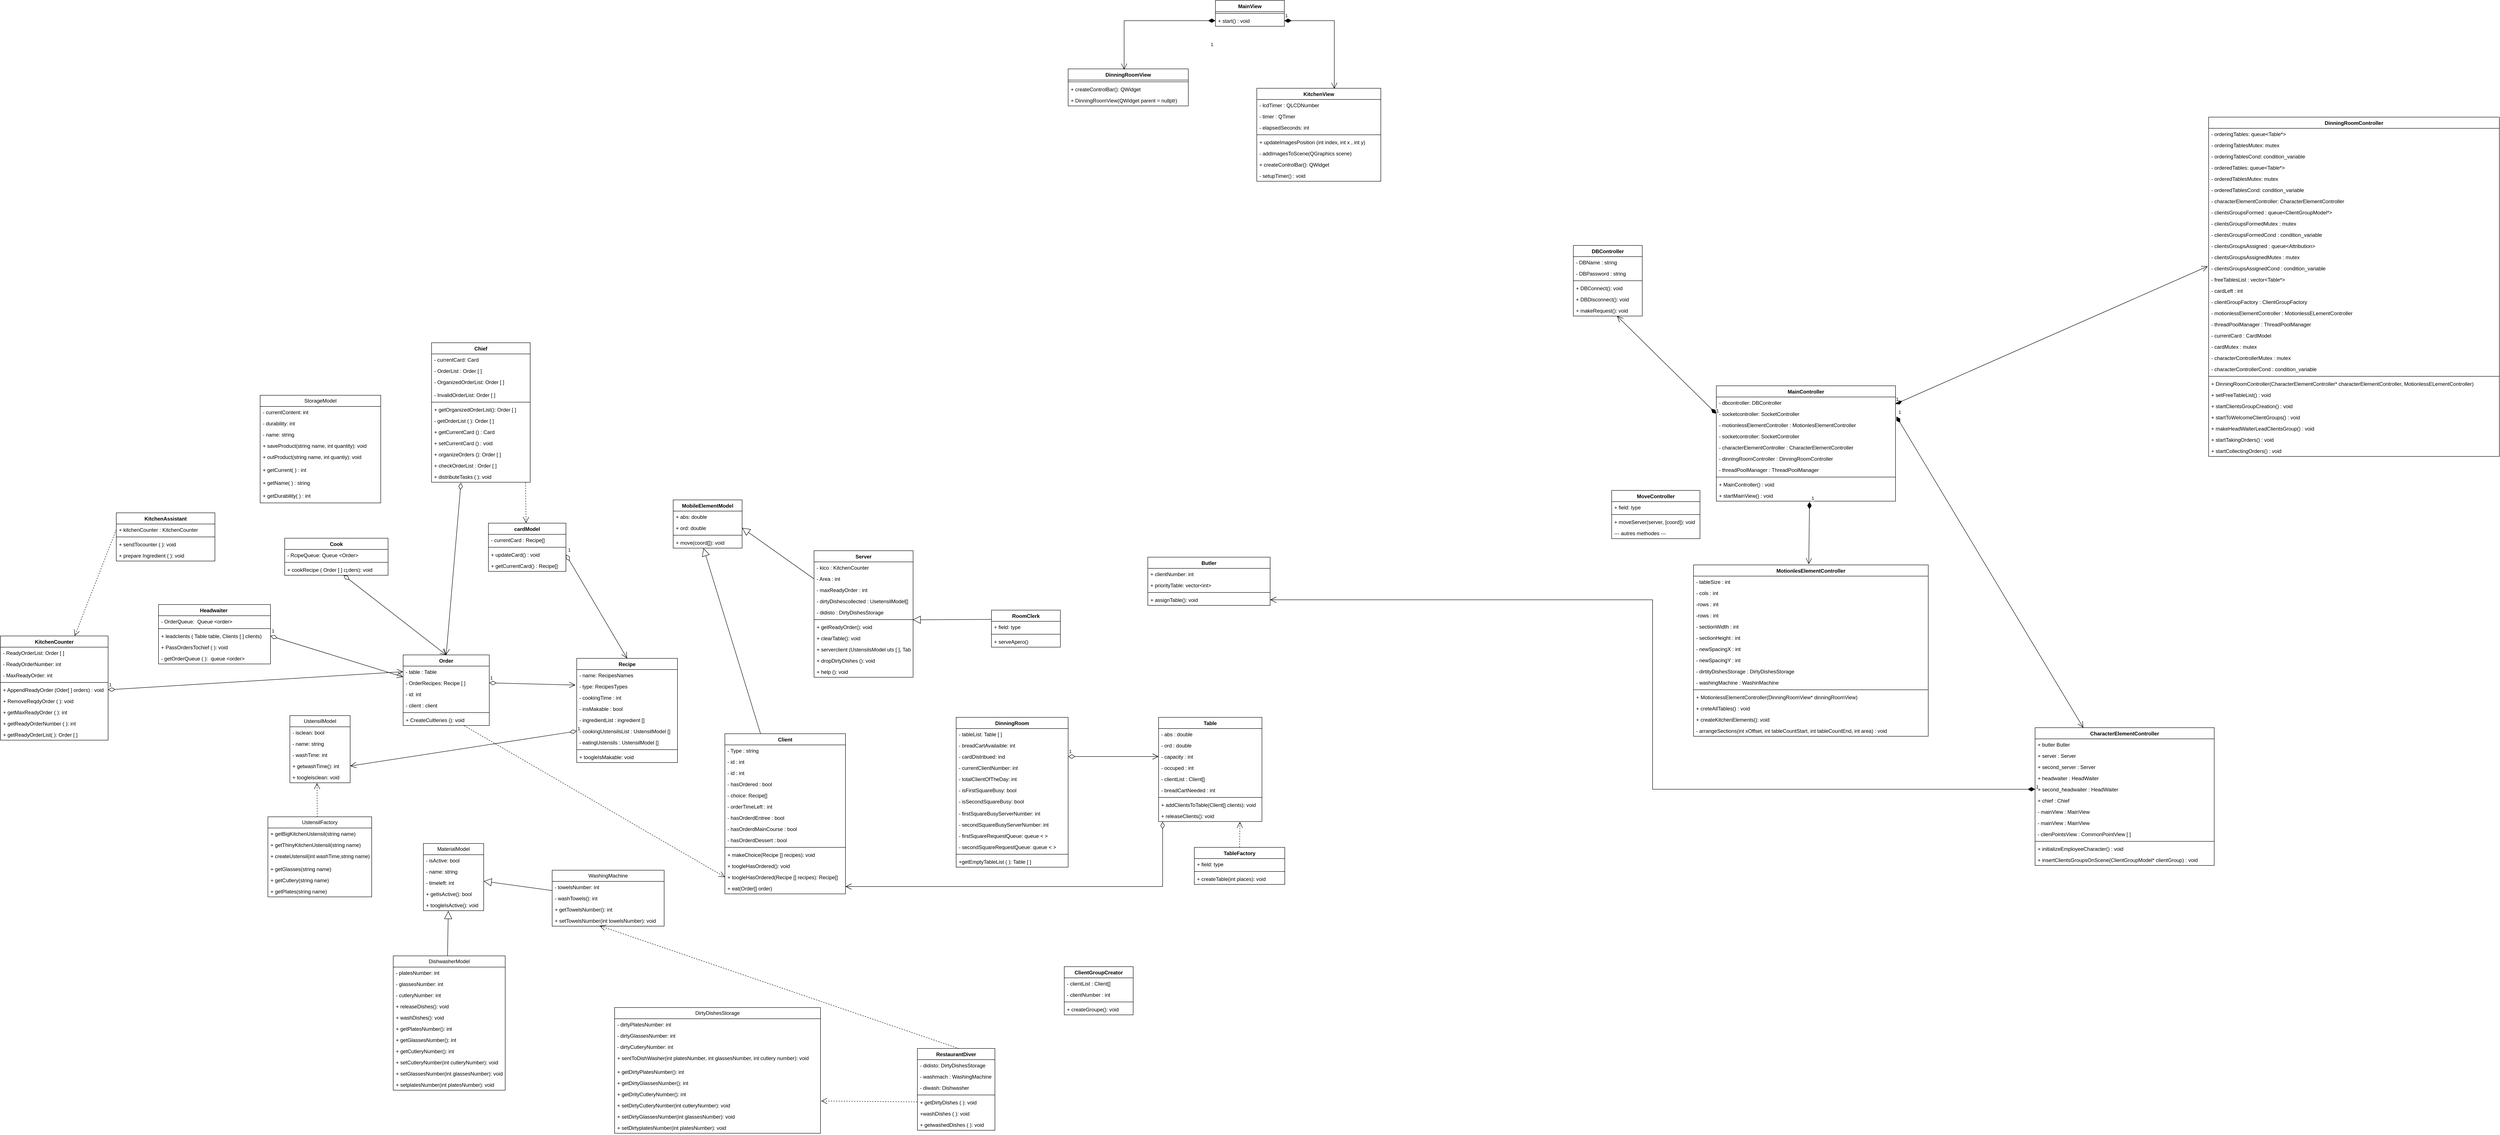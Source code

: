 <mxfile version="20.7.4" type="device"><diagram name="Page-1" id="nMGDQqc6vMcEVAlNx3Rb"><mxGraphModel dx="3380" dy="3642" grid="0" gridSize="10" guides="0" tooltips="1" connect="1" arrows="1" fold="1" page="0" pageScale="1" pageWidth="850" pageHeight="1100" math="0" shadow="0"><root><mxCell id="0"/><mxCell id="1" parent="0"/><mxCell id="RDhP8_hSbDgLvopPwKMN-1" value="UstensilModel" style="swimlane;fontStyle=0;childLayout=stackLayout;horizontal=1;startSize=26;fillColor=none;horizontalStack=0;resizeParent=1;resizeParentMax=0;resizeLast=0;collapsible=1;marginBottom=0;whiteSpace=wrap;html=1;" parent="1" vertex="1"><mxGeometry y="-360" width="140" height="156" as="geometry"/></mxCell><mxCell id="RDhP8_hSbDgLvopPwKMN-2" value="- isclean: bool" style="text;strokeColor=none;fillColor=none;align=left;verticalAlign=top;spacingLeft=4;spacingRight=4;overflow=hidden;rotatable=0;points=[[0,0.5],[1,0.5]];portConstraint=eastwest;whiteSpace=wrap;html=1;" parent="RDhP8_hSbDgLvopPwKMN-1" vertex="1"><mxGeometry y="26" width="140" height="26" as="geometry"/></mxCell><mxCell id="RDhP8_hSbDgLvopPwKMN-3" value="- name: string" style="text;strokeColor=none;fillColor=none;align=left;verticalAlign=top;spacingLeft=4;spacingRight=4;overflow=hidden;rotatable=0;points=[[0,0.5],[1,0.5]];portConstraint=eastwest;whiteSpace=wrap;html=1;" parent="RDhP8_hSbDgLvopPwKMN-1" vertex="1"><mxGeometry y="52" width="140" height="26" as="geometry"/></mxCell><mxCell id="RDhP8_hSbDgLvopPwKMN-4" value="- washTime: int" style="text;strokeColor=none;fillColor=none;align=left;verticalAlign=top;spacingLeft=4;spacingRight=4;overflow=hidden;rotatable=0;points=[[0,0.5],[1,0.5]];portConstraint=eastwest;whiteSpace=wrap;html=1;" parent="RDhP8_hSbDgLvopPwKMN-1" vertex="1"><mxGeometry y="78" width="140" height="26" as="geometry"/></mxCell><mxCell id="RDhP8_hSbDgLvopPwKMN-5" value="+ getwashTime(): int" style="text;strokeColor=none;fillColor=none;align=left;verticalAlign=top;spacingLeft=4;spacingRight=4;overflow=hidden;rotatable=0;points=[[0,0.5],[1,0.5]];portConstraint=eastwest;whiteSpace=wrap;html=1;" parent="RDhP8_hSbDgLvopPwKMN-1" vertex="1"><mxGeometry y="104" width="140" height="26" as="geometry"/></mxCell><mxCell id="RDhP8_hSbDgLvopPwKMN-6" value="+ toogleisclean: void" style="text;strokeColor=none;fillColor=none;align=left;verticalAlign=top;spacingLeft=4;spacingRight=4;overflow=hidden;rotatable=0;points=[[0,0.5],[1,0.5]];portConstraint=eastwest;whiteSpace=wrap;html=1;" parent="RDhP8_hSbDgLvopPwKMN-1" vertex="1"><mxGeometry y="130" width="140" height="26" as="geometry"/></mxCell><mxCell id="RDhP8_hSbDgLvopPwKMN-7" value="UstensilFactory" style="swimlane;fontStyle=0;childLayout=stackLayout;horizontal=1;startSize=26;fillColor=none;horizontalStack=0;resizeParent=1;resizeParentMax=0;resizeLast=0;collapsible=1;marginBottom=0;whiteSpace=wrap;html=1;" parent="1" vertex="1"><mxGeometry x="-51" y="-125" width="241" height="186" as="geometry"/></mxCell><mxCell id="RDhP8_hSbDgLvopPwKMN-8" value="+ getBigKitchenUstensil(string name)" style="text;strokeColor=none;fillColor=none;align=left;verticalAlign=top;spacingLeft=4;spacingRight=4;overflow=hidden;rotatable=0;points=[[0,0.5],[1,0.5]];portConstraint=eastwest;whiteSpace=wrap;html=1;" parent="RDhP8_hSbDgLvopPwKMN-7" vertex="1"><mxGeometry y="26" width="241" height="26" as="geometry"/></mxCell><mxCell id="RDhP8_hSbDgLvopPwKMN-9" value="+ getThinyKitchenUstensil(string name)" style="text;strokeColor=none;fillColor=none;align=left;verticalAlign=top;spacingLeft=4;spacingRight=4;overflow=hidden;rotatable=0;points=[[0,0.5],[1,0.5]];portConstraint=eastwest;whiteSpace=wrap;html=1;" parent="RDhP8_hSbDgLvopPwKMN-7" vertex="1"><mxGeometry y="52" width="241" height="26" as="geometry"/></mxCell><mxCell id="RDhP8_hSbDgLvopPwKMN-10" value="+ createUstensil(int washTime,&lt;span style=&quot;background-color: initial;&quot;&gt;string name)&lt;/span&gt;" style="text;strokeColor=none;fillColor=none;align=left;verticalAlign=top;spacingLeft=4;spacingRight=4;overflow=hidden;rotatable=0;points=[[0,0.5],[1,0.5]];portConstraint=eastwest;whiteSpace=wrap;html=1;" parent="RDhP8_hSbDgLvopPwKMN-7" vertex="1"><mxGeometry y="78" width="241" height="30" as="geometry"/></mxCell><mxCell id="6IHwoEzametBzIesh1sO-1" value="+ getGlasses(string name)" style="text;strokeColor=none;fillColor=none;align=left;verticalAlign=top;spacingLeft=4;spacingRight=4;overflow=hidden;rotatable=0;points=[[0,0.5],[1,0.5]];portConstraint=eastwest;whiteSpace=wrap;html=1;" parent="RDhP8_hSbDgLvopPwKMN-7" vertex="1"><mxGeometry y="108" width="241" height="26" as="geometry"/></mxCell><mxCell id="6IHwoEzametBzIesh1sO-2" value="+ getCutlery(string name)" style="text;strokeColor=none;fillColor=none;align=left;verticalAlign=top;spacingLeft=4;spacingRight=4;overflow=hidden;rotatable=0;points=[[0,0.5],[1,0.5]];portConstraint=eastwest;whiteSpace=wrap;html=1;" parent="RDhP8_hSbDgLvopPwKMN-7" vertex="1"><mxGeometry y="134" width="241" height="26" as="geometry"/></mxCell><mxCell id="6IHwoEzametBzIesh1sO-3" value="+ getPlates(string name)" style="text;strokeColor=none;fillColor=none;align=left;verticalAlign=top;spacingLeft=4;spacingRight=4;overflow=hidden;rotatable=0;points=[[0,0.5],[1,0.5]];portConstraint=eastwest;whiteSpace=wrap;html=1;" parent="RDhP8_hSbDgLvopPwKMN-7" vertex="1"><mxGeometry y="160" width="241" height="26" as="geometry"/></mxCell><mxCell id="RDhP8_hSbDgLvopPwKMN-11" value="MaterialModel" style="swimlane;fontStyle=0;childLayout=stackLayout;horizontal=1;startSize=26;fillColor=none;horizontalStack=0;resizeParent=1;resizeParentMax=0;resizeLast=0;collapsible=1;marginBottom=0;whiteSpace=wrap;html=1;" parent="1" vertex="1"><mxGeometry x="310" y="-63" width="140" height="156" as="geometry"/></mxCell><mxCell id="RDhP8_hSbDgLvopPwKMN-12" value="- isActive: bool" style="text;strokeColor=none;fillColor=none;align=left;verticalAlign=top;spacingLeft=4;spacingRight=4;overflow=hidden;rotatable=0;points=[[0,0.5],[1,0.5]];portConstraint=eastwest;whiteSpace=wrap;html=1;" parent="RDhP8_hSbDgLvopPwKMN-11" vertex="1"><mxGeometry y="26" width="140" height="26" as="geometry"/></mxCell><mxCell id="RDhP8_hSbDgLvopPwKMN-13" value="- name: string" style="text;strokeColor=none;fillColor=none;align=left;verticalAlign=top;spacingLeft=4;spacingRight=4;overflow=hidden;rotatable=0;points=[[0,0.5],[1,0.5]];portConstraint=eastwest;whiteSpace=wrap;html=1;" parent="RDhP8_hSbDgLvopPwKMN-11" vertex="1"><mxGeometry y="52" width="140" height="26" as="geometry"/></mxCell><mxCell id="RDhP8_hSbDgLvopPwKMN-14" value="- timeleft: int" style="text;strokeColor=none;fillColor=none;align=left;verticalAlign=top;spacingLeft=4;spacingRight=4;overflow=hidden;rotatable=0;points=[[0,0.5],[1,0.5]];portConstraint=eastwest;whiteSpace=wrap;html=1;" parent="RDhP8_hSbDgLvopPwKMN-11" vertex="1"><mxGeometry y="78" width="140" height="26" as="geometry"/></mxCell><mxCell id="RDhP8_hSbDgLvopPwKMN-15" value="+ getIsActive(): bool" style="text;strokeColor=none;fillColor=none;align=left;verticalAlign=top;spacingLeft=4;spacingRight=4;overflow=hidden;rotatable=0;points=[[0,0.5],[1,0.5]];portConstraint=eastwest;whiteSpace=wrap;html=1;" parent="RDhP8_hSbDgLvopPwKMN-11" vertex="1"><mxGeometry y="104" width="140" height="26" as="geometry"/></mxCell><mxCell id="RDhP8_hSbDgLvopPwKMN-16" value="+ toogleIsActive(): void" style="text;strokeColor=none;fillColor=none;align=left;verticalAlign=top;spacingLeft=4;spacingRight=4;overflow=hidden;rotatable=0;points=[[0,0.5],[1,0.5]];portConstraint=eastwest;whiteSpace=wrap;html=1;" parent="RDhP8_hSbDgLvopPwKMN-11" vertex="1"><mxGeometry y="130" width="140" height="26" as="geometry"/></mxCell><mxCell id="RDhP8_hSbDgLvopPwKMN-17" value="StorageModel" style="swimlane;fontStyle=0;childLayout=stackLayout;horizontal=1;startSize=26;fillColor=none;horizontalStack=0;resizeParent=1;resizeParentMax=0;resizeLast=0;collapsible=1;marginBottom=0;whiteSpace=wrap;html=1;" parent="1" vertex="1"><mxGeometry x="-69" y="-1104" width="280" height="250" as="geometry"/></mxCell><mxCell id="RDhP8_hSbDgLvopPwKMN-18" value="- currentContent: int" style="text;strokeColor=none;fillColor=none;align=left;verticalAlign=top;spacingLeft=4;spacingRight=4;overflow=hidden;rotatable=0;points=[[0,0.5],[1,0.5]];portConstraint=eastwest;whiteSpace=wrap;html=1;" parent="RDhP8_hSbDgLvopPwKMN-17" vertex="1"><mxGeometry y="26" width="280" height="26" as="geometry"/></mxCell><mxCell id="RDhP8_hSbDgLvopPwKMN-19" value="- durability: int" style="text;strokeColor=none;fillColor=none;align=left;verticalAlign=top;spacingLeft=4;spacingRight=4;overflow=hidden;rotatable=0;points=[[0,0.5],[1,0.5]];portConstraint=eastwest;whiteSpace=wrap;html=1;" parent="RDhP8_hSbDgLvopPwKMN-17" vertex="1"><mxGeometry y="52" width="280" height="26" as="geometry"/></mxCell><mxCell id="RDhP8_hSbDgLvopPwKMN-20" value="- name: string" style="text;strokeColor=none;fillColor=none;align=left;verticalAlign=top;spacingLeft=4;spacingRight=4;overflow=hidden;rotatable=0;points=[[0,0.5],[1,0.5]];portConstraint=eastwest;whiteSpace=wrap;html=1;" parent="RDhP8_hSbDgLvopPwKMN-17" vertex="1"><mxGeometry y="78" width="280" height="26" as="geometry"/></mxCell><mxCell id="RDhP8_hSbDgLvopPwKMN-21" value="+ saveProduct(string name, int quantity): void" style="text;strokeColor=none;fillColor=none;align=left;verticalAlign=top;spacingLeft=4;spacingRight=4;overflow=hidden;rotatable=0;points=[[0,0.5],[1,0.5]];portConstraint=eastwest;whiteSpace=wrap;html=1;" parent="RDhP8_hSbDgLvopPwKMN-17" vertex="1"><mxGeometry y="104" width="280" height="26" as="geometry"/></mxCell><mxCell id="RDhP8_hSbDgLvopPwKMN-22" value="+ outProduct(string name, int quantiy): void" style="text;strokeColor=none;fillColor=none;align=left;verticalAlign=top;spacingLeft=4;spacingRight=4;overflow=hidden;rotatable=0;points=[[0,0.5],[1,0.5]];portConstraint=eastwest;whiteSpace=wrap;html=1;" parent="RDhP8_hSbDgLvopPwKMN-17" vertex="1"><mxGeometry y="130" width="280" height="30" as="geometry"/></mxCell><mxCell id="xhR3iZ7J1RQNVpFUf5AT-7" value="+ getCurrent( ) : int" style="text;strokeColor=none;fillColor=none;align=left;verticalAlign=top;spacingLeft=4;spacingRight=4;overflow=hidden;rotatable=0;points=[[0,0.5],[1,0.5]];portConstraint=eastwest;whiteSpace=wrap;html=1;" parent="RDhP8_hSbDgLvopPwKMN-17" vertex="1"><mxGeometry y="160" width="280" height="30" as="geometry"/></mxCell><mxCell id="xhR3iZ7J1RQNVpFUf5AT-8" value="+ getName( ) : string" style="text;strokeColor=none;fillColor=none;align=left;verticalAlign=top;spacingLeft=4;spacingRight=4;overflow=hidden;rotatable=0;points=[[0,0.5],[1,0.5]];portConstraint=eastwest;whiteSpace=wrap;html=1;" parent="RDhP8_hSbDgLvopPwKMN-17" vertex="1"><mxGeometry y="190" width="280" height="30" as="geometry"/></mxCell><mxCell id="xhR3iZ7J1RQNVpFUf5AT-9" value="+ getDurability( ) : int" style="text;strokeColor=none;fillColor=none;align=left;verticalAlign=top;spacingLeft=4;spacingRight=4;overflow=hidden;rotatable=0;points=[[0,0.5],[1,0.5]];portConstraint=eastwest;whiteSpace=wrap;html=1;" parent="RDhP8_hSbDgLvopPwKMN-17" vertex="1"><mxGeometry y="220" width="280" height="30" as="geometry"/></mxCell><mxCell id="RDhP8_hSbDgLvopPwKMN-24" value="DishwasherModel" style="swimlane;fontStyle=0;childLayout=stackLayout;horizontal=1;startSize=26;fillColor=none;horizontalStack=0;resizeParent=1;resizeParentMax=0;resizeLast=0;collapsible=1;marginBottom=0;whiteSpace=wrap;html=1;" parent="1" vertex="1"><mxGeometry x="240" y="198" width="260" height="312" as="geometry"/></mxCell><mxCell id="RDhP8_hSbDgLvopPwKMN-25" value="- platesNumber: int" style="text;strokeColor=none;fillColor=none;align=left;verticalAlign=top;spacingLeft=4;spacingRight=4;overflow=hidden;rotatable=0;points=[[0,0.5],[1,0.5]];portConstraint=eastwest;whiteSpace=wrap;html=1;" parent="RDhP8_hSbDgLvopPwKMN-24" vertex="1"><mxGeometry y="26" width="260" height="26" as="geometry"/></mxCell><mxCell id="RDhP8_hSbDgLvopPwKMN-26" value="- glassesNumber: int" style="text;strokeColor=none;fillColor=none;align=left;verticalAlign=top;spacingLeft=4;spacingRight=4;overflow=hidden;rotatable=0;points=[[0,0.5],[1,0.5]];portConstraint=eastwest;whiteSpace=wrap;html=1;" parent="RDhP8_hSbDgLvopPwKMN-24" vertex="1"><mxGeometry y="52" width="260" height="26" as="geometry"/></mxCell><mxCell id="RDhP8_hSbDgLvopPwKMN-27" value="- cutleryNumber: int" style="text;strokeColor=none;fillColor=none;align=left;verticalAlign=top;spacingLeft=4;spacingRight=4;overflow=hidden;rotatable=0;points=[[0,0.5],[1,0.5]];portConstraint=eastwest;whiteSpace=wrap;html=1;" parent="RDhP8_hSbDgLvopPwKMN-24" vertex="1"><mxGeometry y="78" width="260" height="26" as="geometry"/></mxCell><mxCell id="RDhP8_hSbDgLvopPwKMN-28" value="+ releaseDishes(): void" style="text;strokeColor=none;fillColor=none;align=left;verticalAlign=top;spacingLeft=4;spacingRight=4;overflow=hidden;rotatable=0;points=[[0,0.5],[1,0.5]];portConstraint=eastwest;whiteSpace=wrap;html=1;" parent="RDhP8_hSbDgLvopPwKMN-24" vertex="1"><mxGeometry y="104" width="260" height="26" as="geometry"/></mxCell><mxCell id="RDhP8_hSbDgLvopPwKMN-29" value="+ washDishes(): void" style="text;strokeColor=none;fillColor=none;align=left;verticalAlign=top;spacingLeft=4;spacingRight=4;overflow=hidden;rotatable=0;points=[[0,0.5],[1,0.5]];portConstraint=eastwest;whiteSpace=wrap;html=1;" parent="RDhP8_hSbDgLvopPwKMN-24" vertex="1"><mxGeometry y="130" width="260" height="26" as="geometry"/></mxCell><mxCell id="RDhP8_hSbDgLvopPwKMN-30" value="+ getPlatesNumber(): int" style="text;strokeColor=none;fillColor=none;align=left;verticalAlign=top;spacingLeft=4;spacingRight=4;overflow=hidden;rotatable=0;points=[[0,0.5],[1,0.5]];portConstraint=eastwest;whiteSpace=wrap;html=1;" parent="RDhP8_hSbDgLvopPwKMN-24" vertex="1"><mxGeometry y="156" width="260" height="26" as="geometry"/></mxCell><mxCell id="RDhP8_hSbDgLvopPwKMN-31" value="+ getGlassesNumber(): int" style="text;strokeColor=none;fillColor=none;align=left;verticalAlign=top;spacingLeft=4;spacingRight=4;overflow=hidden;rotatable=0;points=[[0,0.5],[1,0.5]];portConstraint=eastwest;whiteSpace=wrap;html=1;" parent="RDhP8_hSbDgLvopPwKMN-24" vertex="1"><mxGeometry y="182" width="260" height="26" as="geometry"/></mxCell><mxCell id="RDhP8_hSbDgLvopPwKMN-32" value="+ getCutleryNumber(): int" style="text;strokeColor=none;fillColor=none;align=left;verticalAlign=top;spacingLeft=4;spacingRight=4;overflow=hidden;rotatable=0;points=[[0,0.5],[1,0.5]];portConstraint=eastwest;whiteSpace=wrap;html=1;" parent="RDhP8_hSbDgLvopPwKMN-24" vertex="1"><mxGeometry y="208" width="260" height="26" as="geometry"/></mxCell><mxCell id="RDhP8_hSbDgLvopPwKMN-33" value="+ setCutleryNumber(int cutleryNumber): void" style="text;strokeColor=none;fillColor=none;align=left;verticalAlign=top;spacingLeft=4;spacingRight=4;overflow=hidden;rotatable=0;points=[[0,0.5],[1,0.5]];portConstraint=eastwest;whiteSpace=wrap;html=1;" parent="RDhP8_hSbDgLvopPwKMN-24" vertex="1"><mxGeometry y="234" width="260" height="26" as="geometry"/></mxCell><mxCell id="RDhP8_hSbDgLvopPwKMN-34" value="+ setGlassesNumber(int glassesNumber): void" style="text;strokeColor=none;fillColor=none;align=left;verticalAlign=top;spacingLeft=4;spacingRight=4;overflow=hidden;rotatable=0;points=[[0,0.5],[1,0.5]];portConstraint=eastwest;whiteSpace=wrap;html=1;" parent="RDhP8_hSbDgLvopPwKMN-24" vertex="1"><mxGeometry y="260" width="260" height="26" as="geometry"/></mxCell><mxCell id="RDhP8_hSbDgLvopPwKMN-35" value="+ setplatesNumber(int platesNumber): void" style="text;strokeColor=none;fillColor=none;align=left;verticalAlign=top;spacingLeft=4;spacingRight=4;overflow=hidden;rotatable=0;points=[[0,0.5],[1,0.5]];portConstraint=eastwest;whiteSpace=wrap;html=1;" parent="RDhP8_hSbDgLvopPwKMN-24" vertex="1"><mxGeometry y="286" width="260" height="26" as="geometry"/></mxCell><mxCell id="RDhP8_hSbDgLvopPwKMN-36" value="WashingMachine" style="swimlane;fontStyle=0;childLayout=stackLayout;horizontal=1;startSize=26;fillColor=none;horizontalStack=0;resizeParent=1;resizeParentMax=0;resizeLast=0;collapsible=1;marginBottom=0;whiteSpace=wrap;html=1;" parent="1" vertex="1"><mxGeometry x="609" y="-1" width="260" height="130" as="geometry"/></mxCell><mxCell id="RDhP8_hSbDgLvopPwKMN-37" value="- towelsNumber: int" style="text;strokeColor=none;fillColor=none;align=left;verticalAlign=top;spacingLeft=4;spacingRight=4;overflow=hidden;rotatable=0;points=[[0,0.5],[1,0.5]];portConstraint=eastwest;whiteSpace=wrap;html=1;" parent="RDhP8_hSbDgLvopPwKMN-36" vertex="1"><mxGeometry y="26" width="260" height="26" as="geometry"/></mxCell><mxCell id="RDhP8_hSbDgLvopPwKMN-38" value="- washTowels(): int" style="text;strokeColor=none;fillColor=none;align=left;verticalAlign=top;spacingLeft=4;spacingRight=4;overflow=hidden;rotatable=0;points=[[0,0.5],[1,0.5]];portConstraint=eastwest;whiteSpace=wrap;html=1;" parent="RDhP8_hSbDgLvopPwKMN-36" vertex="1"><mxGeometry y="52" width="260" height="26" as="geometry"/></mxCell><mxCell id="RDhP8_hSbDgLvopPwKMN-39" value="+ getTowelsNumber(): int" style="text;strokeColor=none;fillColor=none;align=left;verticalAlign=top;spacingLeft=4;spacingRight=4;overflow=hidden;rotatable=0;points=[[0,0.5],[1,0.5]];portConstraint=eastwest;whiteSpace=wrap;html=1;" parent="RDhP8_hSbDgLvopPwKMN-36" vertex="1"><mxGeometry y="78" width="260" height="26" as="geometry"/></mxCell><mxCell id="RDhP8_hSbDgLvopPwKMN-40" value="+ setTowelsNumber(int towelsNumber): void" style="text;strokeColor=none;fillColor=none;align=left;verticalAlign=top;spacingLeft=4;spacingRight=4;overflow=hidden;rotatable=0;points=[[0,0.5],[1,0.5]];portConstraint=eastwest;whiteSpace=wrap;html=1;" parent="RDhP8_hSbDgLvopPwKMN-36" vertex="1"><mxGeometry y="104" width="260" height="26" as="geometry"/></mxCell><mxCell id="QPSsTkSLT6bYCm1fLewV-2" value="" style="endArrow=block;endSize=16;endFill=0;html=1;rounded=0;" parent="1" source="RDhP8_hSbDgLvopPwKMN-36" target="RDhP8_hSbDgLvopPwKMN-11" edge="1"><mxGeometry x="-0.147" y="5" width="160" relative="1" as="geometry"><mxPoint x="690" y="140" as="sourcePoint"/><mxPoint x="450" y="100" as="targetPoint"/><mxPoint as="offset"/></mxGeometry></mxCell><mxCell id="DPu7RmlXeF-RaSwFlGZn-1" value="Client" style="swimlane;fontStyle=1;align=center;verticalAlign=top;childLayout=stackLayout;horizontal=1;startSize=26;horizontalStack=0;resizeParent=1;resizeParentMax=0;resizeLast=0;collapsible=1;marginBottom=0;" parent="1" vertex="1"><mxGeometry x="1010" y="-318" width="280" height="372" as="geometry"/></mxCell><mxCell id="DPu7RmlXeF-RaSwFlGZn-2" value="- Type : string" style="text;strokeColor=none;fillColor=none;align=left;verticalAlign=top;spacingLeft=4;spacingRight=4;overflow=hidden;rotatable=0;points=[[0,0.5],[1,0.5]];portConstraint=eastwest;" parent="DPu7RmlXeF-RaSwFlGZn-1" vertex="1"><mxGeometry y="26" width="280" height="26" as="geometry"/></mxCell><mxCell id="DPu7RmlXeF-RaSwFlGZn-6" value="- id : int" style="text;strokeColor=none;fillColor=none;align=left;verticalAlign=top;spacingLeft=4;spacingRight=4;overflow=hidden;rotatable=0;points=[[0,0.5],[1,0.5]];portConstraint=eastwest;" parent="DPu7RmlXeF-RaSwFlGZn-1" vertex="1"><mxGeometry y="52" width="280" height="26" as="geometry"/></mxCell><mxCell id="DPu7RmlXeF-RaSwFlGZn-8" value="- id : int" style="text;strokeColor=none;fillColor=none;align=left;verticalAlign=top;spacingLeft=4;spacingRight=4;overflow=hidden;rotatable=0;points=[[0,0.5],[1,0.5]];portConstraint=eastwest;" parent="DPu7RmlXeF-RaSwFlGZn-1" vertex="1"><mxGeometry y="78" width="280" height="26" as="geometry"/></mxCell><mxCell id="DPu7RmlXeF-RaSwFlGZn-9" value="- hasOrdered : bool" style="text;strokeColor=none;fillColor=none;align=left;verticalAlign=top;spacingLeft=4;spacingRight=4;overflow=hidden;rotatable=0;points=[[0,0.5],[1,0.5]];portConstraint=eastwest;" parent="DPu7RmlXeF-RaSwFlGZn-1" vertex="1"><mxGeometry y="104" width="280" height="26" as="geometry"/></mxCell><mxCell id="DPu7RmlXeF-RaSwFlGZn-10" value="- choice: Recipe[]" style="text;strokeColor=none;fillColor=none;align=left;verticalAlign=top;spacingLeft=4;spacingRight=4;overflow=hidden;rotatable=0;points=[[0,0.5],[1,0.5]];portConstraint=eastwest;" parent="DPu7RmlXeF-RaSwFlGZn-1" vertex="1"><mxGeometry y="130" width="280" height="26" as="geometry"/></mxCell><mxCell id="DPu7RmlXeF-RaSwFlGZn-12" value="- orderTimeLeft : int" style="text;strokeColor=none;fillColor=none;align=left;verticalAlign=top;spacingLeft=4;spacingRight=4;overflow=hidden;rotatable=0;points=[[0,0.5],[1,0.5]];portConstraint=eastwest;" parent="DPu7RmlXeF-RaSwFlGZn-1" vertex="1"><mxGeometry y="156" width="280" height="26" as="geometry"/></mxCell><mxCell id="DPu7RmlXeF-RaSwFlGZn-41" value="- hasOrderdEntree : bool" style="text;strokeColor=none;fillColor=none;align=left;verticalAlign=top;spacingLeft=4;spacingRight=4;overflow=hidden;rotatable=0;points=[[0,0.5],[1,0.5]];portConstraint=eastwest;" parent="DPu7RmlXeF-RaSwFlGZn-1" vertex="1"><mxGeometry y="182" width="280" height="26" as="geometry"/></mxCell><mxCell id="DPu7RmlXeF-RaSwFlGZn-42" value="- hasOrderdMainCourse : bool" style="text;strokeColor=none;fillColor=none;align=left;verticalAlign=top;spacingLeft=4;spacingRight=4;overflow=hidden;rotatable=0;points=[[0,0.5],[1,0.5]];portConstraint=eastwest;" parent="DPu7RmlXeF-RaSwFlGZn-1" vertex="1"><mxGeometry y="208" width="280" height="26" as="geometry"/></mxCell><mxCell id="DPu7RmlXeF-RaSwFlGZn-43" value="- hasOrderdDessert : bool" style="text;strokeColor=none;fillColor=none;align=left;verticalAlign=top;spacingLeft=4;spacingRight=4;overflow=hidden;rotatable=0;points=[[0,0.5],[1,0.5]];portConstraint=eastwest;" parent="DPu7RmlXeF-RaSwFlGZn-1" vertex="1"><mxGeometry y="234" width="280" height="26" as="geometry"/></mxCell><mxCell id="DPu7RmlXeF-RaSwFlGZn-3" value="" style="line;strokeWidth=1;fillColor=none;align=left;verticalAlign=middle;spacingTop=-1;spacingLeft=3;spacingRight=3;rotatable=0;labelPosition=right;points=[];portConstraint=eastwest;strokeColor=inherit;" parent="DPu7RmlXeF-RaSwFlGZn-1" vertex="1"><mxGeometry y="260" width="280" height="8" as="geometry"/></mxCell><mxCell id="DPu7RmlXeF-RaSwFlGZn-4" value="+ makeChoice(Recipe [] recipes): void" style="text;strokeColor=none;fillColor=none;align=left;verticalAlign=top;spacingLeft=4;spacingRight=4;overflow=hidden;rotatable=0;points=[[0,0.5],[1,0.5]];portConstraint=eastwest;" parent="DPu7RmlXeF-RaSwFlGZn-1" vertex="1"><mxGeometry y="268" width="280" height="26" as="geometry"/></mxCell><mxCell id="DPu7RmlXeF-RaSwFlGZn-5" value="+ toogleHasOrdered(): void" style="text;strokeColor=none;fillColor=none;align=left;verticalAlign=top;spacingLeft=4;spacingRight=4;overflow=hidden;rotatable=0;points=[[0,0.5],[1,0.5]];portConstraint=eastwest;" parent="DPu7RmlXeF-RaSwFlGZn-1" vertex="1"><mxGeometry y="294" width="280" height="26" as="geometry"/></mxCell><mxCell id="DPu7RmlXeF-RaSwFlGZn-11" value="+ toogleHasOrdered(Recipe [] recipes): Recipe[]" style="text;strokeColor=none;fillColor=none;align=left;verticalAlign=top;spacingLeft=4;spacingRight=4;overflow=hidden;rotatable=0;points=[[0,0.5],[1,0.5]];portConstraint=eastwest;" parent="DPu7RmlXeF-RaSwFlGZn-1" vertex="1"><mxGeometry y="320" width="280" height="26" as="geometry"/></mxCell><mxCell id="DPu7RmlXeF-RaSwFlGZn-44" value="+ eat(Order[] order)" style="text;strokeColor=none;fillColor=none;align=left;verticalAlign=top;spacingLeft=4;spacingRight=4;overflow=hidden;rotatable=0;points=[[0,0.5],[1,0.5]];portConstraint=eastwest;" parent="DPu7RmlXeF-RaSwFlGZn-1" vertex="1"><mxGeometry y="346" width="280" height="26" as="geometry"/></mxCell><mxCell id="DPu7RmlXeF-RaSwFlGZn-13" value="Recipe" style="swimlane;fontStyle=1;align=center;verticalAlign=top;childLayout=stackLayout;horizontal=1;startSize=26;horizontalStack=0;resizeParent=1;resizeParentMax=0;resizeLast=0;collapsible=1;marginBottom=0;" parent="1" vertex="1"><mxGeometry x="666" y="-493" width="234" height="242" as="geometry"/></mxCell><mxCell id="DPu7RmlXeF-RaSwFlGZn-14" value="- name: RecipesNames" style="text;strokeColor=none;fillColor=none;align=left;verticalAlign=top;spacingLeft=4;spacingRight=4;overflow=hidden;rotatable=0;points=[[0,0.5],[1,0.5]];portConstraint=eastwest;" parent="DPu7RmlXeF-RaSwFlGZn-13" vertex="1"><mxGeometry y="26" width="234" height="26" as="geometry"/></mxCell><mxCell id="DPu7RmlXeF-RaSwFlGZn-17" value="- type: RecipesTypes" style="text;strokeColor=none;fillColor=none;align=left;verticalAlign=top;spacingLeft=4;spacingRight=4;overflow=hidden;rotatable=0;points=[[0,0.5],[1,0.5]];portConstraint=eastwest;" parent="DPu7RmlXeF-RaSwFlGZn-13" vertex="1"><mxGeometry y="52" width="234" height="26" as="geometry"/></mxCell><mxCell id="DPu7RmlXeF-RaSwFlGZn-18" value="- cookingTime : int" style="text;strokeColor=none;fillColor=none;align=left;verticalAlign=top;spacingLeft=4;spacingRight=4;overflow=hidden;rotatable=0;points=[[0,0.5],[1,0.5]];portConstraint=eastwest;" parent="DPu7RmlXeF-RaSwFlGZn-13" vertex="1"><mxGeometry y="78" width="234" height="26" as="geometry"/></mxCell><mxCell id="DPu7RmlXeF-RaSwFlGZn-19" value="- insMakable : bool" style="text;strokeColor=none;fillColor=none;align=left;verticalAlign=top;spacingLeft=4;spacingRight=4;overflow=hidden;rotatable=0;points=[[0,0.5],[1,0.5]];portConstraint=eastwest;" parent="DPu7RmlXeF-RaSwFlGZn-13" vertex="1"><mxGeometry y="104" width="234" height="26" as="geometry"/></mxCell><mxCell id="DPu7RmlXeF-RaSwFlGZn-20" value="- ingredientList : ingredient []" style="text;strokeColor=none;fillColor=none;align=left;verticalAlign=top;spacingLeft=4;spacingRight=4;overflow=hidden;rotatable=0;points=[[0,0.5],[1,0.5]];portConstraint=eastwest;" parent="DPu7RmlXeF-RaSwFlGZn-13" vertex="1"><mxGeometry y="130" width="234" height="26" as="geometry"/></mxCell><mxCell id="tpwpmRQDAEHqeeHJi2B8-40" value="- cookingUstensilsList : UstensilModel []" style="text;strokeColor=none;fillColor=none;align=left;verticalAlign=top;spacingLeft=4;spacingRight=4;overflow=hidden;rotatable=0;points=[[0,0.5],[1,0.5]];portConstraint=eastwest;" parent="DPu7RmlXeF-RaSwFlGZn-13" vertex="1"><mxGeometry y="156" width="234" height="26" as="geometry"/></mxCell><mxCell id="tpwpmRQDAEHqeeHJi2B8-37" value="- eatingUstensils : UstensilModel []" style="text;strokeColor=none;fillColor=none;align=left;verticalAlign=top;spacingLeft=4;spacingRight=4;overflow=hidden;rotatable=0;points=[[0,0.5],[1,0.5]];portConstraint=eastwest;" parent="DPu7RmlXeF-RaSwFlGZn-13" vertex="1"><mxGeometry y="182" width="234" height="26" as="geometry"/></mxCell><mxCell id="DPu7RmlXeF-RaSwFlGZn-15" value="" style="line;strokeWidth=1;fillColor=none;align=left;verticalAlign=middle;spacingTop=-1;spacingLeft=3;spacingRight=3;rotatable=0;labelPosition=right;points=[];portConstraint=eastwest;strokeColor=inherit;" parent="DPu7RmlXeF-RaSwFlGZn-13" vertex="1"><mxGeometry y="208" width="234" height="8" as="geometry"/></mxCell><mxCell id="DPu7RmlXeF-RaSwFlGZn-16" value="+ toogleIsMakable: void" style="text;strokeColor=none;fillColor=none;align=left;verticalAlign=top;spacingLeft=4;spacingRight=4;overflow=hidden;rotatable=0;points=[[0,0.5],[1,0.5]];portConstraint=eastwest;" parent="DPu7RmlXeF-RaSwFlGZn-13" vertex="1"><mxGeometry y="216" width="234" height="26" as="geometry"/></mxCell><mxCell id="DPu7RmlXeF-RaSwFlGZn-22" value="cardModel" style="swimlane;fontStyle=1;align=center;verticalAlign=top;childLayout=stackLayout;horizontal=1;startSize=26;horizontalStack=0;resizeParent=1;resizeParentMax=0;resizeLast=0;collapsible=1;marginBottom=0;" parent="1" vertex="1"><mxGeometry x="461" y="-807" width="180" height="112" as="geometry"/></mxCell><mxCell id="DPu7RmlXeF-RaSwFlGZn-23" value="- currentCard : Recipe[]" style="text;strokeColor=none;fillColor=none;align=left;verticalAlign=top;spacingLeft=4;spacingRight=4;overflow=hidden;rotatable=0;points=[[0,0.5],[1,0.5]];portConstraint=eastwest;" parent="DPu7RmlXeF-RaSwFlGZn-22" vertex="1"><mxGeometry y="26" width="180" height="26" as="geometry"/></mxCell><mxCell id="DPu7RmlXeF-RaSwFlGZn-24" value="" style="line;strokeWidth=1;fillColor=none;align=left;verticalAlign=middle;spacingTop=-1;spacingLeft=3;spacingRight=3;rotatable=0;labelPosition=right;points=[];portConstraint=eastwest;strokeColor=inherit;" parent="DPu7RmlXeF-RaSwFlGZn-22" vertex="1"><mxGeometry y="52" width="180" height="8" as="geometry"/></mxCell><mxCell id="DPu7RmlXeF-RaSwFlGZn-25" value="+ updateCard() : void" style="text;strokeColor=none;fillColor=none;align=left;verticalAlign=top;spacingLeft=4;spacingRight=4;overflow=hidden;rotatable=0;points=[[0,0.5],[1,0.5]];portConstraint=eastwest;" parent="DPu7RmlXeF-RaSwFlGZn-22" vertex="1"><mxGeometry y="60" width="180" height="26" as="geometry"/></mxCell><mxCell id="DPu7RmlXeF-RaSwFlGZn-26" value="+ getCurrentCard() : Recipe[]" style="text;strokeColor=none;fillColor=none;align=left;verticalAlign=top;spacingLeft=4;spacingRight=4;overflow=hidden;rotatable=0;points=[[0,0.5],[1,0.5]];portConstraint=eastwest;" parent="DPu7RmlXeF-RaSwFlGZn-22" vertex="1"><mxGeometry y="86" width="180" height="26" as="geometry"/></mxCell><mxCell id="DPu7RmlXeF-RaSwFlGZn-45" value="RoomClerk" style="swimlane;fontStyle=1;align=center;verticalAlign=top;childLayout=stackLayout;horizontal=1;startSize=26;horizontalStack=0;resizeParent=1;resizeParentMax=0;resizeLast=0;collapsible=1;marginBottom=0;" parent="1" vertex="1"><mxGeometry x="1629" y="-605" width="160" height="86" as="geometry"/></mxCell><mxCell id="DPu7RmlXeF-RaSwFlGZn-46" value="+ field: type" style="text;strokeColor=none;fillColor=none;align=left;verticalAlign=top;spacingLeft=4;spacingRight=4;overflow=hidden;rotatable=0;points=[[0,0.5],[1,0.5]];portConstraint=eastwest;" parent="DPu7RmlXeF-RaSwFlGZn-45" vertex="1"><mxGeometry y="26" width="160" height="26" as="geometry"/></mxCell><mxCell id="DPu7RmlXeF-RaSwFlGZn-47" value="" style="line;strokeWidth=1;fillColor=none;align=left;verticalAlign=middle;spacingTop=-1;spacingLeft=3;spacingRight=3;rotatable=0;labelPosition=right;points=[];portConstraint=eastwest;strokeColor=inherit;" parent="DPu7RmlXeF-RaSwFlGZn-45" vertex="1"><mxGeometry y="52" width="160" height="8" as="geometry"/></mxCell><mxCell id="DPu7RmlXeF-RaSwFlGZn-48" value="+ serveApero()" style="text;strokeColor=none;fillColor=none;align=left;verticalAlign=top;spacingLeft=4;spacingRight=4;overflow=hidden;rotatable=0;points=[[0,0.5],[1,0.5]];portConstraint=eastwest;" parent="DPu7RmlXeF-RaSwFlGZn-45" vertex="1"><mxGeometry y="60" width="160" height="26" as="geometry"/></mxCell><mxCell id="DPu7RmlXeF-RaSwFlGZn-49" value="Server" style="swimlane;fontStyle=1;align=center;verticalAlign=top;childLayout=stackLayout;horizontal=1;startSize=26;horizontalStack=0;resizeParent=1;resizeParentMax=0;resizeLast=0;collapsible=1;marginBottom=0;" parent="1" vertex="1"><mxGeometry x="1217" y="-743" width="230" height="294" as="geometry"/></mxCell><mxCell id="DPu7RmlXeF-RaSwFlGZn-57" value="- kico : KitchenCounter" style="text;strokeColor=none;fillColor=none;align=left;verticalAlign=top;spacingLeft=4;spacingRight=4;overflow=hidden;rotatable=0;points=[[0,0.5],[1,0.5]];portConstraint=eastwest;" parent="DPu7RmlXeF-RaSwFlGZn-49" vertex="1"><mxGeometry y="26" width="230" height="26" as="geometry"/></mxCell><mxCell id="DPu7RmlXeF-RaSwFlGZn-50" value="- Area : int" style="text;strokeColor=none;fillColor=none;align=left;verticalAlign=top;spacingLeft=4;spacingRight=4;overflow=hidden;rotatable=0;points=[[0,0.5],[1,0.5]];portConstraint=eastwest;" parent="DPu7RmlXeF-RaSwFlGZn-49" vertex="1"><mxGeometry y="52" width="230" height="26" as="geometry"/></mxCell><mxCell id="DPu7RmlXeF-RaSwFlGZn-53" value="- maxReadyOrder : int" style="text;strokeColor=none;fillColor=none;align=left;verticalAlign=top;spacingLeft=4;spacingRight=4;overflow=hidden;rotatable=0;points=[[0,0.5],[1,0.5]];portConstraint=eastwest;" parent="DPu7RmlXeF-RaSwFlGZn-49" vertex="1"><mxGeometry y="78" width="230" height="26" as="geometry"/></mxCell><mxCell id="DPu7RmlXeF-RaSwFlGZn-59" value="- dirtyDishescollected : UsetensilModel[]" style="text;strokeColor=none;fillColor=none;align=left;verticalAlign=top;spacingLeft=4;spacingRight=4;overflow=hidden;rotatable=0;points=[[0,0.5],[1,0.5]];portConstraint=eastwest;" parent="DPu7RmlXeF-RaSwFlGZn-49" vertex="1"><mxGeometry y="104" width="230" height="26" as="geometry"/></mxCell><mxCell id="DPu7RmlXeF-RaSwFlGZn-60" value="- didisto : DirtyDishesStorage" style="text;strokeColor=none;fillColor=none;align=left;verticalAlign=top;spacingLeft=4;spacingRight=4;overflow=hidden;rotatable=0;points=[[0,0.5],[1,0.5]];portConstraint=eastwest;" parent="DPu7RmlXeF-RaSwFlGZn-49" vertex="1"><mxGeometry y="130" width="230" height="26" as="geometry"/></mxCell><mxCell id="DPu7RmlXeF-RaSwFlGZn-51" value="" style="line;strokeWidth=1;fillColor=none;align=left;verticalAlign=middle;spacingTop=-1;spacingLeft=3;spacingRight=3;rotatable=0;labelPosition=right;points=[];portConstraint=eastwest;strokeColor=inherit;" parent="DPu7RmlXeF-RaSwFlGZn-49" vertex="1"><mxGeometry y="156" width="230" height="8" as="geometry"/></mxCell><mxCell id="DPu7RmlXeF-RaSwFlGZn-52" value="+ getReadyOrder(): void" style="text;strokeColor=none;fillColor=none;align=left;verticalAlign=top;spacingLeft=4;spacingRight=4;overflow=hidden;rotatable=0;points=[[0,0.5],[1,0.5]];portConstraint=eastwest;" parent="DPu7RmlXeF-RaSwFlGZn-49" vertex="1"><mxGeometry y="164" width="230" height="26" as="geometry"/></mxCell><mxCell id="DPu7RmlXeF-RaSwFlGZn-55" value="+ clearTable(): void" style="text;strokeColor=none;fillColor=none;align=left;verticalAlign=top;spacingLeft=4;spacingRight=4;overflow=hidden;rotatable=0;points=[[0,0.5],[1,0.5]];portConstraint=eastwest;" parent="DPu7RmlXeF-RaSwFlGZn-49" vertex="1"><mxGeometry y="190" width="230" height="26" as="geometry"/></mxCell><mxCell id="DPu7RmlXeF-RaSwFlGZn-56" value="+ serverclient (UstensilsModel uts [ ], Table table, Order order" style="text;strokeColor=none;fillColor=none;align=left;verticalAlign=top;spacingLeft=4;spacingRight=4;overflow=hidden;rotatable=0;points=[[0,0.5],[1,0.5]];portConstraint=eastwest;" parent="DPu7RmlXeF-RaSwFlGZn-49" vertex="1"><mxGeometry y="216" width="230" height="26" as="geometry"/></mxCell><mxCell id="DPu7RmlXeF-RaSwFlGZn-62" value="+ dropDirtyDishes (): void " style="text;strokeColor=none;fillColor=none;align=left;verticalAlign=top;spacingLeft=4;spacingRight=4;overflow=hidden;rotatable=0;points=[[0,0.5],[1,0.5]];portConstraint=eastwest;" parent="DPu7RmlXeF-RaSwFlGZn-49" vertex="1"><mxGeometry y="242" width="230" height="26" as="geometry"/></mxCell><mxCell id="DPu7RmlXeF-RaSwFlGZn-63" value="+ help (): void" style="text;strokeColor=none;fillColor=none;align=left;verticalAlign=top;spacingLeft=4;spacingRight=4;overflow=hidden;rotatable=0;points=[[0,0.5],[1,0.5]];portConstraint=eastwest;" parent="DPu7RmlXeF-RaSwFlGZn-49" vertex="1"><mxGeometry y="268" width="230" height="26" as="geometry"/></mxCell><mxCell id="DPu7RmlXeF-RaSwFlGZn-65" value="Order" style="swimlane;fontStyle=1;align=center;verticalAlign=top;childLayout=stackLayout;horizontal=1;startSize=26;horizontalStack=0;resizeParent=1;resizeParentMax=0;resizeLast=0;collapsible=1;marginBottom=0;" parent="1" vertex="1"><mxGeometry x="263" y="-501" width="200" height="164" as="geometry"/></mxCell><mxCell id="DPu7RmlXeF-RaSwFlGZn-66" value="- table : Table" style="text;strokeColor=none;fillColor=none;align=left;verticalAlign=top;spacingLeft=4;spacingRight=4;overflow=hidden;rotatable=0;points=[[0,0.5],[1,0.5]];portConstraint=eastwest;" parent="DPu7RmlXeF-RaSwFlGZn-65" vertex="1"><mxGeometry y="26" width="200" height="26" as="geometry"/></mxCell><mxCell id="DPu7RmlXeF-RaSwFlGZn-69" value="- OrderRecipes: Recipe [ ]" style="text;strokeColor=none;fillColor=none;align=left;verticalAlign=top;spacingLeft=4;spacingRight=4;overflow=hidden;rotatable=0;points=[[0,0.5],[1,0.5]];portConstraint=eastwest;" parent="DPu7RmlXeF-RaSwFlGZn-65" vertex="1"><mxGeometry y="52" width="200" height="26" as="geometry"/></mxCell><mxCell id="DPu7RmlXeF-RaSwFlGZn-70" value="- id: int" style="text;strokeColor=none;fillColor=none;align=left;verticalAlign=top;spacingLeft=4;spacingRight=4;overflow=hidden;rotatable=0;points=[[0,0.5],[1,0.5]];portConstraint=eastwest;" parent="DPu7RmlXeF-RaSwFlGZn-65" vertex="1"><mxGeometry y="78" width="200" height="26" as="geometry"/></mxCell><mxCell id="DPu7RmlXeF-RaSwFlGZn-73" value="- client : client " style="text;strokeColor=none;fillColor=none;align=left;verticalAlign=top;spacingLeft=4;spacingRight=4;overflow=hidden;rotatable=0;points=[[0,0.5],[1,0.5]];portConstraint=eastwest;" parent="DPu7RmlXeF-RaSwFlGZn-65" vertex="1"><mxGeometry y="104" width="200" height="26" as="geometry"/></mxCell><mxCell id="DPu7RmlXeF-RaSwFlGZn-67" value="" style="line;strokeWidth=1;fillColor=none;align=left;verticalAlign=middle;spacingTop=-1;spacingLeft=3;spacingRight=3;rotatable=0;labelPosition=right;points=[];portConstraint=eastwest;strokeColor=inherit;" parent="DPu7RmlXeF-RaSwFlGZn-65" vertex="1"><mxGeometry y="130" width="200" height="8" as="geometry"/></mxCell><mxCell id="DPu7RmlXeF-RaSwFlGZn-68" value="+ CreateCultleries (): void" style="text;strokeColor=none;fillColor=none;align=left;verticalAlign=top;spacingLeft=4;spacingRight=4;overflow=hidden;rotatable=0;points=[[0,0.5],[1,0.5]];portConstraint=eastwest;" parent="DPu7RmlXeF-RaSwFlGZn-65" vertex="1"><mxGeometry y="138" width="200" height="26" as="geometry"/></mxCell><mxCell id="DPu7RmlXeF-RaSwFlGZn-74" value="Headwaiter " style="swimlane;fontStyle=1;align=center;verticalAlign=top;childLayout=stackLayout;horizontal=1;startSize=26;horizontalStack=0;resizeParent=1;resizeParentMax=0;resizeLast=0;collapsible=1;marginBottom=0;" parent="1" vertex="1"><mxGeometry x="-305" y="-618" width="260" height="138" as="geometry"/></mxCell><mxCell id="DPu7RmlXeF-RaSwFlGZn-75" value="- OrderQueue:  Queue &lt;order&gt;" style="text;strokeColor=none;fillColor=none;align=left;verticalAlign=top;spacingLeft=4;spacingRight=4;overflow=hidden;rotatable=0;points=[[0,0.5],[1,0.5]];portConstraint=eastwest;" parent="DPu7RmlXeF-RaSwFlGZn-74" vertex="1"><mxGeometry y="26" width="260" height="26" as="geometry"/></mxCell><mxCell id="DPu7RmlXeF-RaSwFlGZn-76" value="" style="line;strokeWidth=1;fillColor=none;align=left;verticalAlign=middle;spacingTop=-1;spacingLeft=3;spacingRight=3;rotatable=0;labelPosition=right;points=[];portConstraint=eastwest;strokeColor=inherit;" parent="DPu7RmlXeF-RaSwFlGZn-74" vertex="1"><mxGeometry y="52" width="260" height="8" as="geometry"/></mxCell><mxCell id="DPu7RmlXeF-RaSwFlGZn-77" value="+ leadclients ( Table table, Clients [ ] clients)" style="text;strokeColor=none;fillColor=none;align=left;verticalAlign=top;spacingLeft=4;spacingRight=4;overflow=hidden;rotatable=0;points=[[0,0.5],[1,0.5]];portConstraint=eastwest;" parent="DPu7RmlXeF-RaSwFlGZn-74" vertex="1"><mxGeometry y="60" width="260" height="26" as="geometry"/></mxCell><mxCell id="DPu7RmlXeF-RaSwFlGZn-78" value="+ PassOrdersTochief ( ): void" style="text;strokeColor=none;fillColor=none;align=left;verticalAlign=top;spacingLeft=4;spacingRight=4;overflow=hidden;rotatable=0;points=[[0,0.5],[1,0.5]];portConstraint=eastwest;" parent="DPu7RmlXeF-RaSwFlGZn-74" vertex="1"><mxGeometry y="86" width="260" height="26" as="geometry"/></mxCell><mxCell id="xhR3iZ7J1RQNVpFUf5AT-6" value="- getOrderQueue ( ):  queue &lt;order&gt;" style="text;strokeColor=none;fillColor=none;align=left;verticalAlign=top;spacingLeft=4;spacingRight=4;overflow=hidden;rotatable=0;points=[[0,0.5],[1,0.5]];portConstraint=eastwest;" parent="DPu7RmlXeF-RaSwFlGZn-74" vertex="1"><mxGeometry y="112" width="260" height="26" as="geometry"/></mxCell><mxCell id="DPu7RmlXeF-RaSwFlGZn-79" value="Chief" style="swimlane;fontStyle=1;align=center;verticalAlign=top;childLayout=stackLayout;horizontal=1;startSize=26;horizontalStack=0;resizeParent=1;resizeParentMax=0;resizeLast=0;collapsible=1;marginBottom=0;" parent="1" vertex="1"><mxGeometry x="329" y="-1226" width="229" height="324" as="geometry"/></mxCell><mxCell id="tyf2pBnSicJyKzuXMppc-1" value="- currentCard: Card" style="text;strokeColor=none;fillColor=none;align=left;verticalAlign=top;spacingLeft=4;spacingRight=4;overflow=hidden;rotatable=0;points=[[0,0.5],[1,0.5]];portConstraint=eastwest;" parent="DPu7RmlXeF-RaSwFlGZn-79" vertex="1"><mxGeometry y="26" width="229" height="26" as="geometry"/></mxCell><mxCell id="DPu7RmlXeF-RaSwFlGZn-83" value="- OrderList : Order [ ]" style="text;strokeColor=none;fillColor=none;align=left;verticalAlign=top;spacingLeft=4;spacingRight=4;overflow=hidden;rotatable=0;points=[[0,0.5],[1,0.5]];portConstraint=eastwest;" parent="DPu7RmlXeF-RaSwFlGZn-79" vertex="1"><mxGeometry y="52" width="229" height="26" as="geometry"/></mxCell><mxCell id="DPu7RmlXeF-RaSwFlGZn-84" value="- OrganizedOrderList: Order [ ]" style="text;strokeColor=none;fillColor=none;align=left;verticalAlign=top;spacingLeft=4;spacingRight=4;overflow=hidden;rotatable=0;points=[[0,0.5],[1,0.5]];portConstraint=eastwest;" parent="DPu7RmlXeF-RaSwFlGZn-79" vertex="1"><mxGeometry y="78" width="229" height="30" as="geometry"/></mxCell><mxCell id="DPu7RmlXeF-RaSwFlGZn-85" value="- InvalidOrderList: Order [ ]" style="text;strokeColor=none;fillColor=none;align=left;verticalAlign=top;spacingLeft=4;spacingRight=4;overflow=hidden;rotatable=0;points=[[0,0.5],[1,0.5]];portConstraint=eastwest;" parent="DPu7RmlXeF-RaSwFlGZn-79" vertex="1"><mxGeometry y="108" width="229" height="26" as="geometry"/></mxCell><mxCell id="DPu7RmlXeF-RaSwFlGZn-81" value="" style="line;strokeWidth=1;fillColor=none;align=left;verticalAlign=middle;spacingTop=-1;spacingLeft=3;spacingRight=3;rotatable=0;labelPosition=right;points=[];portConstraint=eastwest;strokeColor=inherit;" parent="DPu7RmlXeF-RaSwFlGZn-79" vertex="1"><mxGeometry y="134" width="229" height="8" as="geometry"/></mxCell><mxCell id="xhR3iZ7J1RQNVpFUf5AT-12" value="+ getOrganizedOrderList(): Order [ ]" style="text;strokeColor=none;fillColor=none;align=left;verticalAlign=top;spacingLeft=4;spacingRight=4;overflow=hidden;rotatable=0;points=[[0,0.5],[1,0.5]];portConstraint=eastwest;" parent="DPu7RmlXeF-RaSwFlGZn-79" vertex="1"><mxGeometry y="142" width="229" height="26" as="geometry"/></mxCell><mxCell id="xhR3iZ7J1RQNVpFUf5AT-11" value="- getOrderList ( ): Order [ ]" style="text;strokeColor=none;fillColor=none;align=left;verticalAlign=top;spacingLeft=4;spacingRight=4;overflow=hidden;rotatable=0;points=[[0,0.5],[1,0.5]];portConstraint=eastwest;" parent="DPu7RmlXeF-RaSwFlGZn-79" vertex="1"><mxGeometry y="168" width="229" height="26" as="geometry"/></mxCell><mxCell id="xhR3iZ7J1RQNVpFUf5AT-10" value="+ getCurrentCard () : Card" style="text;strokeColor=none;fillColor=none;align=left;verticalAlign=top;spacingLeft=4;spacingRight=4;overflow=hidden;rotatable=0;points=[[0,0.5],[1,0.5]];portConstraint=eastwest;" parent="DPu7RmlXeF-RaSwFlGZn-79" vertex="1"><mxGeometry y="194" width="229" height="26" as="geometry"/></mxCell><mxCell id="DPu7RmlXeF-RaSwFlGZn-82" value="+ setCurrentCard () : void " style="text;strokeColor=none;fillColor=none;align=left;verticalAlign=top;spacingLeft=4;spacingRight=4;overflow=hidden;rotatable=0;points=[[0,0.5],[1,0.5]];portConstraint=eastwest;" parent="DPu7RmlXeF-RaSwFlGZn-79" vertex="1"><mxGeometry y="220" width="229" height="26" as="geometry"/></mxCell><mxCell id="DPu7RmlXeF-RaSwFlGZn-86" value="+ organizeOrders (): Order [ ]" style="text;strokeColor=none;fillColor=none;align=left;verticalAlign=top;spacingLeft=4;spacingRight=4;overflow=hidden;rotatable=0;points=[[0,0.5],[1,0.5]];portConstraint=eastwest;" parent="DPu7RmlXeF-RaSwFlGZn-79" vertex="1"><mxGeometry y="246" width="229" height="26" as="geometry"/></mxCell><mxCell id="DPu7RmlXeF-RaSwFlGZn-87" value="+ checkOrderList : Order [ ]" style="text;strokeColor=none;fillColor=none;align=left;verticalAlign=top;spacingLeft=4;spacingRight=4;overflow=hidden;rotatable=0;points=[[0,0.5],[1,0.5]];portConstraint=eastwest;" parent="DPu7RmlXeF-RaSwFlGZn-79" vertex="1"><mxGeometry y="272" width="229" height="26" as="geometry"/></mxCell><mxCell id="DPu7RmlXeF-RaSwFlGZn-88" value="+ distributeTasks ( ): void" style="text;strokeColor=none;fillColor=none;align=left;verticalAlign=top;spacingLeft=4;spacingRight=4;overflow=hidden;rotatable=0;points=[[0,0.5],[1,0.5]];portConstraint=eastwest;" parent="DPu7RmlXeF-RaSwFlGZn-79" vertex="1"><mxGeometry y="298" width="229" height="26" as="geometry"/></mxCell><mxCell id="tyf2pBnSicJyKzuXMppc-6" value="DinningRoom" style="swimlane;fontStyle=1;align=center;verticalAlign=top;childLayout=stackLayout;horizontal=1;startSize=26;horizontalStack=0;resizeParent=1;resizeParentMax=0;resizeLast=0;collapsible=1;marginBottom=0;whiteSpace=wrap;html=1;" parent="1" vertex="1"><mxGeometry x="1547" y="-356" width="260" height="348" as="geometry"/></mxCell><mxCell id="tyf2pBnSicJyKzuXMppc-7" value="- tableList: Table [ ]" style="text;strokeColor=none;fillColor=none;align=left;verticalAlign=top;spacingLeft=4;spacingRight=4;overflow=hidden;rotatable=0;points=[[0,0.5],[1,0.5]];portConstraint=eastwest;whiteSpace=wrap;html=1;" parent="tyf2pBnSicJyKzuXMppc-6" vertex="1"><mxGeometry y="26" width="260" height="26" as="geometry"/></mxCell><mxCell id="tyf2pBnSicJyKzuXMppc-10" value="- breadCartAvailaible: int&amp;nbsp;" style="text;strokeColor=none;fillColor=none;align=left;verticalAlign=top;spacingLeft=4;spacingRight=4;overflow=hidden;rotatable=0;points=[[0,0.5],[1,0.5]];portConstraint=eastwest;whiteSpace=wrap;html=1;" parent="tyf2pBnSicJyKzuXMppc-6" vertex="1"><mxGeometry y="52" width="260" height="26" as="geometry"/></mxCell><mxCell id="tyf2pBnSicJyKzuXMppc-11" value="- cardDistribued: ind" style="text;strokeColor=none;fillColor=none;align=left;verticalAlign=top;spacingLeft=4;spacingRight=4;overflow=hidden;rotatable=0;points=[[0,0.5],[1,0.5]];portConstraint=eastwest;whiteSpace=wrap;html=1;" parent="tyf2pBnSicJyKzuXMppc-6" vertex="1"><mxGeometry y="78" width="260" height="26" as="geometry"/></mxCell><mxCell id="tyf2pBnSicJyKzuXMppc-12" value="- currentClientNumber: int" style="text;strokeColor=none;fillColor=none;align=left;verticalAlign=top;spacingLeft=4;spacingRight=4;overflow=hidden;rotatable=0;points=[[0,0.5],[1,0.5]];portConstraint=eastwest;whiteSpace=wrap;html=1;" parent="tyf2pBnSicJyKzuXMppc-6" vertex="1"><mxGeometry y="104" width="260" height="26" as="geometry"/></mxCell><mxCell id="tyf2pBnSicJyKzuXMppc-13" value="- totalClientOfTheDay: int" style="text;strokeColor=none;fillColor=none;align=left;verticalAlign=top;spacingLeft=4;spacingRight=4;overflow=hidden;rotatable=0;points=[[0,0.5],[1,0.5]];portConstraint=eastwest;whiteSpace=wrap;html=1;" parent="tyf2pBnSicJyKzuXMppc-6" vertex="1"><mxGeometry y="130" width="260" height="26" as="geometry"/></mxCell><mxCell id="tyf2pBnSicJyKzuXMppc-14" value="- isFirstSquareBusy: bool" style="text;strokeColor=none;fillColor=none;align=left;verticalAlign=top;spacingLeft=4;spacingRight=4;overflow=hidden;rotatable=0;points=[[0,0.5],[1,0.5]];portConstraint=eastwest;whiteSpace=wrap;html=1;" parent="tyf2pBnSicJyKzuXMppc-6" vertex="1"><mxGeometry y="156" width="260" height="26" as="geometry"/></mxCell><mxCell id="tyf2pBnSicJyKzuXMppc-15" value="- isSecondSquareBusy: bool" style="text;strokeColor=none;fillColor=none;align=left;verticalAlign=top;spacingLeft=4;spacingRight=4;overflow=hidden;rotatable=0;points=[[0,0.5],[1,0.5]];portConstraint=eastwest;whiteSpace=wrap;html=1;" parent="tyf2pBnSicJyKzuXMppc-6" vertex="1"><mxGeometry y="182" width="260" height="28" as="geometry"/></mxCell><mxCell id="tyf2pBnSicJyKzuXMppc-16" value="- firstSquareBusyServerNumber: int" style="text;strokeColor=none;fillColor=none;align=left;verticalAlign=top;spacingLeft=4;spacingRight=4;overflow=hidden;rotatable=0;points=[[0,0.5],[1,0.5]];portConstraint=eastwest;whiteSpace=wrap;html=1;" parent="tyf2pBnSicJyKzuXMppc-6" vertex="1"><mxGeometry y="210" width="260" height="26" as="geometry"/></mxCell><mxCell id="tyf2pBnSicJyKzuXMppc-18" value="- secondSquareBusyServerNumber: int" style="text;strokeColor=none;fillColor=none;align=left;verticalAlign=top;spacingLeft=4;spacingRight=4;overflow=hidden;rotatable=0;points=[[0,0.5],[1,0.5]];portConstraint=eastwest;whiteSpace=wrap;html=1;" parent="tyf2pBnSicJyKzuXMppc-6" vertex="1"><mxGeometry y="236" width="260" height="26" as="geometry"/></mxCell><mxCell id="tyf2pBnSicJyKzuXMppc-19" value="- firstSquareRequestQueue: queue &amp;lt; &amp;gt;" style="text;strokeColor=none;fillColor=none;align=left;verticalAlign=top;spacingLeft=4;spacingRight=4;overflow=hidden;rotatable=0;points=[[0,0.5],[1,0.5]];portConstraint=eastwest;whiteSpace=wrap;html=1;" parent="tyf2pBnSicJyKzuXMppc-6" vertex="1"><mxGeometry y="262" width="260" height="26" as="geometry"/></mxCell><mxCell id="tyf2pBnSicJyKzuXMppc-17" value="- secondSquareRequestQueue: queue &amp;lt; &amp;gt;" style="text;strokeColor=none;fillColor=none;align=left;verticalAlign=top;spacingLeft=4;spacingRight=4;overflow=hidden;rotatable=0;points=[[0,0.5],[1,0.5]];portConstraint=eastwest;whiteSpace=wrap;html=1;" parent="tyf2pBnSicJyKzuXMppc-6" vertex="1"><mxGeometry y="288" width="260" height="26" as="geometry"/></mxCell><mxCell id="tyf2pBnSicJyKzuXMppc-8" value="" style="line;strokeWidth=1;fillColor=none;align=left;verticalAlign=middle;spacingTop=-1;spacingLeft=3;spacingRight=3;rotatable=0;labelPosition=right;points=[];portConstraint=eastwest;strokeColor=inherit;" parent="tyf2pBnSicJyKzuXMppc-6" vertex="1"><mxGeometry y="314" width="260" height="8" as="geometry"/></mxCell><mxCell id="tyf2pBnSicJyKzuXMppc-9" value="+getEmptyTableList ( ): Table [ ]" style="text;strokeColor=none;fillColor=none;align=left;verticalAlign=top;spacingLeft=4;spacingRight=4;overflow=hidden;rotatable=0;points=[[0,0.5],[1,0.5]];portConstraint=eastwest;whiteSpace=wrap;html=1;" parent="tyf2pBnSicJyKzuXMppc-6" vertex="1"><mxGeometry y="322" width="260" height="26" as="geometry"/></mxCell><mxCell id="tyf2pBnSicJyKzuXMppc-20" value="KitchenCounter" style="swimlane;fontStyle=1;align=center;verticalAlign=top;childLayout=stackLayout;horizontal=1;startSize=26;horizontalStack=0;resizeParent=1;resizeParentMax=0;resizeLast=0;collapsible=1;marginBottom=0;whiteSpace=wrap;html=1;" parent="1" vertex="1"><mxGeometry x="-672" y="-545" width="250" height="242" as="geometry"/></mxCell><mxCell id="tyf2pBnSicJyKzuXMppc-21" value="- ReadyOrderList: Order [ ]" style="text;strokeColor=none;fillColor=none;align=left;verticalAlign=top;spacingLeft=4;spacingRight=4;overflow=hidden;rotatable=0;points=[[0,0.5],[1,0.5]];portConstraint=eastwest;whiteSpace=wrap;html=1;" parent="tyf2pBnSicJyKzuXMppc-20" vertex="1"><mxGeometry y="26" width="250" height="26" as="geometry"/></mxCell><mxCell id="tyf2pBnSicJyKzuXMppc-24" value="- ReadyOrderNumber: int" style="text;strokeColor=none;fillColor=none;align=left;verticalAlign=top;spacingLeft=4;spacingRight=4;overflow=hidden;rotatable=0;points=[[0,0.5],[1,0.5]];portConstraint=eastwest;whiteSpace=wrap;html=1;" parent="tyf2pBnSicJyKzuXMppc-20" vertex="1"><mxGeometry y="52" width="250" height="26" as="geometry"/></mxCell><mxCell id="tyf2pBnSicJyKzuXMppc-25" value="- MaxReadyOrder: int&amp;nbsp;" style="text;strokeColor=none;fillColor=none;align=left;verticalAlign=top;spacingLeft=4;spacingRight=4;overflow=hidden;rotatable=0;points=[[0,0.5],[1,0.5]];portConstraint=eastwest;whiteSpace=wrap;html=1;" parent="tyf2pBnSicJyKzuXMppc-20" vertex="1"><mxGeometry y="78" width="250" height="26" as="geometry"/></mxCell><mxCell id="tyf2pBnSicJyKzuXMppc-22" value="" style="line;strokeWidth=1;fillColor=none;align=left;verticalAlign=middle;spacingTop=-1;spacingLeft=3;spacingRight=3;rotatable=0;labelPosition=right;points=[];portConstraint=eastwest;strokeColor=inherit;" parent="tyf2pBnSicJyKzuXMppc-20" vertex="1"><mxGeometry y="104" width="250" height="8" as="geometry"/></mxCell><mxCell id="tyf2pBnSicJyKzuXMppc-23" value="+ AppendReadyOrder (Oder[ ] orders) : void" style="text;strokeColor=none;fillColor=none;align=left;verticalAlign=top;spacingLeft=4;spacingRight=4;overflow=hidden;rotatable=0;points=[[0,0.5],[1,0.5]];portConstraint=eastwest;whiteSpace=wrap;html=1;" parent="tyf2pBnSicJyKzuXMppc-20" vertex="1"><mxGeometry y="112" width="250" height="26" as="geometry"/></mxCell><mxCell id="tyf2pBnSicJyKzuXMppc-26" value="+ RemoveReqdyOrder ( ): void" style="text;strokeColor=none;fillColor=none;align=left;verticalAlign=top;spacingLeft=4;spacingRight=4;overflow=hidden;rotatable=0;points=[[0,0.5],[1,0.5]];portConstraint=eastwest;whiteSpace=wrap;html=1;" parent="tyf2pBnSicJyKzuXMppc-20" vertex="1"><mxGeometry y="138" width="250" height="26" as="geometry"/></mxCell><mxCell id="xhR3iZ7J1RQNVpFUf5AT-3" value="+ getMaxReadyOrder ( ): int" style="text;strokeColor=none;fillColor=none;align=left;verticalAlign=top;spacingLeft=4;spacingRight=4;overflow=hidden;rotatable=0;points=[[0,0.5],[1,0.5]];portConstraint=eastwest;whiteSpace=wrap;html=1;" parent="tyf2pBnSicJyKzuXMppc-20" vertex="1"><mxGeometry y="164" width="250" height="26" as="geometry"/></mxCell><mxCell id="xhR3iZ7J1RQNVpFUf5AT-4" value="+ getReadyOrderNumber ( ): int" style="text;strokeColor=none;fillColor=none;align=left;verticalAlign=top;spacingLeft=4;spacingRight=4;overflow=hidden;rotatable=0;points=[[0,0.5],[1,0.5]];portConstraint=eastwest;whiteSpace=wrap;html=1;" parent="tyf2pBnSicJyKzuXMppc-20" vertex="1"><mxGeometry y="190" width="250" height="26" as="geometry"/></mxCell><mxCell id="xhR3iZ7J1RQNVpFUf5AT-5" value="+ getReadyOrderList( ): Order [ ]" style="text;strokeColor=none;fillColor=none;align=left;verticalAlign=top;spacingLeft=4;spacingRight=4;overflow=hidden;rotatable=0;points=[[0,0.5],[1,0.5]];portConstraint=eastwest;whiteSpace=wrap;html=1;" parent="tyf2pBnSicJyKzuXMppc-20" vertex="1"><mxGeometry y="216" width="250" height="26" as="geometry"/></mxCell><mxCell id="tyf2pBnSicJyKzuXMppc-27" value="Cook" style="swimlane;fontStyle=1;align=center;verticalAlign=top;childLayout=stackLayout;horizontal=1;startSize=26;horizontalStack=0;resizeParent=1;resizeParentMax=0;resizeLast=0;collapsible=1;marginBottom=0;whiteSpace=wrap;html=1;" parent="1" vertex="1"><mxGeometry x="-12" y="-772" width="240" height="86" as="geometry"/></mxCell><mxCell id="tyf2pBnSicJyKzuXMppc-28" value="- RcipeQueue: Queue &amp;lt;Order&amp;gt;" style="text;strokeColor=none;fillColor=none;align=left;verticalAlign=top;spacingLeft=4;spacingRight=4;overflow=hidden;rotatable=0;points=[[0,0.5],[1,0.5]];portConstraint=eastwest;whiteSpace=wrap;html=1;" parent="tyf2pBnSicJyKzuXMppc-27" vertex="1"><mxGeometry y="26" width="240" height="26" as="geometry"/></mxCell><mxCell id="tyf2pBnSicJyKzuXMppc-29" value="" style="line;strokeWidth=1;fillColor=none;align=left;verticalAlign=middle;spacingTop=-1;spacingLeft=3;spacingRight=3;rotatable=0;labelPosition=right;points=[];portConstraint=eastwest;strokeColor=inherit;" parent="tyf2pBnSicJyKzuXMppc-27" vertex="1"><mxGeometry y="52" width="240" height="8" as="geometry"/></mxCell><mxCell id="tyf2pBnSicJyKzuXMppc-30" value="+ cookRecipe ( Order [ ] orders): void" style="text;strokeColor=none;fillColor=none;align=left;verticalAlign=top;spacingLeft=4;spacingRight=4;overflow=hidden;rotatable=0;points=[[0,0.5],[1,0.5]];portConstraint=eastwest;whiteSpace=wrap;html=1;" parent="tyf2pBnSicJyKzuXMppc-27" vertex="1"><mxGeometry y="60" width="240" height="26" as="geometry"/></mxCell><mxCell id="tyf2pBnSicJyKzuXMppc-31" value="KitchenAssistant" style="swimlane;fontStyle=1;align=center;verticalAlign=top;childLayout=stackLayout;horizontal=1;startSize=26;horizontalStack=0;resizeParent=1;resizeParentMax=0;resizeLast=0;collapsible=1;marginBottom=0;whiteSpace=wrap;html=1;" parent="1" vertex="1"><mxGeometry x="-403" y="-831" width="229" height="112" as="geometry"/></mxCell><mxCell id="tpwpmRQDAEHqeeHJi2B8-30" value="+ kitchenCounter : KitchenCounter" style="text;strokeColor=none;fillColor=none;align=left;verticalAlign=top;spacingLeft=4;spacingRight=4;overflow=hidden;rotatable=0;points=[[0,0.5],[1,0.5]];portConstraint=eastwest;whiteSpace=wrap;html=1;" parent="tyf2pBnSicJyKzuXMppc-31" vertex="1"><mxGeometry y="26" width="229" height="26" as="geometry"/></mxCell><mxCell id="tyf2pBnSicJyKzuXMppc-33" value="" style="line;strokeWidth=1;fillColor=none;align=left;verticalAlign=middle;spacingTop=-1;spacingLeft=3;spacingRight=3;rotatable=0;labelPosition=right;points=[];portConstraint=eastwest;strokeColor=inherit;" parent="tyf2pBnSicJyKzuXMppc-31" vertex="1"><mxGeometry y="52" width="229" height="8" as="geometry"/></mxCell><mxCell id="tyf2pBnSicJyKzuXMppc-34" value="+ sendTocounter ( ): void" style="text;strokeColor=none;fillColor=none;align=left;verticalAlign=top;spacingLeft=4;spacingRight=4;overflow=hidden;rotatable=0;points=[[0,0.5],[1,0.5]];portConstraint=eastwest;whiteSpace=wrap;html=1;" parent="tyf2pBnSicJyKzuXMppc-31" vertex="1"><mxGeometry y="60" width="229" height="26" as="geometry"/></mxCell><mxCell id="tyf2pBnSicJyKzuXMppc-35" value="+ prepare Ingredient ( ): void" style="text;strokeColor=none;fillColor=none;align=left;verticalAlign=top;spacingLeft=4;spacingRight=4;overflow=hidden;rotatable=0;points=[[0,0.5],[1,0.5]];portConstraint=eastwest;whiteSpace=wrap;html=1;" parent="tyf2pBnSicJyKzuXMppc-31" vertex="1"><mxGeometry y="86" width="229" height="26" as="geometry"/></mxCell><mxCell id="AqGMEElF0sX-npHa-1An-1" value="" style="endArrow=block;endSize=16;endFill=0;html=1;rounded=0;entryX=0.413;entryY=1.03;entryDx=0;entryDy=0;entryPerimeter=0;exitX=0.485;exitY=-0.001;exitDx=0;exitDy=0;exitPerimeter=0;" parent="1" source="RDhP8_hSbDgLvopPwKMN-24" target="RDhP8_hSbDgLvopPwKMN-16" edge="1"><mxGeometry x="-0.147" y="5" width="160" relative="1" as="geometry"><mxPoint x="368" y="200" as="sourcePoint"/><mxPoint x="460" y="25" as="targetPoint"/><mxPoint as="offset"/></mxGeometry></mxCell><mxCell id="AqGMEElF0sX-npHa-1An-2" value="" style="endArrow=open;endSize=12;dashed=1;html=1;rounded=0;entryX=0.45;entryY=1.022;entryDx=0;entryDy=0;entryPerimeter=0;exitX=0.476;exitY=0.002;exitDx=0;exitDy=0;exitPerimeter=0;" parent="1" source="RDhP8_hSbDgLvopPwKMN-7" target="RDhP8_hSbDgLvopPwKMN-6" edge="1"><mxGeometry width="160" relative="1" as="geometry"><mxPoint x="63" y="-130" as="sourcePoint"/><mxPoint x="390" y="-190" as="targetPoint"/></mxGeometry></mxCell><mxCell id="AqGMEElF0sX-npHa-1An-9" value="MobileElementModel" style="swimlane;fontStyle=1;align=center;verticalAlign=top;childLayout=stackLayout;horizontal=1;startSize=26;horizontalStack=0;resizeParent=1;resizeParentMax=0;resizeLast=0;collapsible=1;marginBottom=0;" parent="1" vertex="1"><mxGeometry x="890" y="-861" width="160" height="112" as="geometry"/></mxCell><mxCell id="AqGMEElF0sX-npHa-1An-10" value="+ abs: double" style="text;strokeColor=none;fillColor=none;align=left;verticalAlign=top;spacingLeft=4;spacingRight=4;overflow=hidden;rotatable=0;points=[[0,0.5],[1,0.5]];portConstraint=eastwest;" parent="AqGMEElF0sX-npHa-1An-9" vertex="1"><mxGeometry y="26" width="160" height="26" as="geometry"/></mxCell><mxCell id="AqGMEElF0sX-npHa-1An-14" value="+ ord: double" style="text;strokeColor=none;fillColor=none;align=left;verticalAlign=top;spacingLeft=4;spacingRight=4;overflow=hidden;rotatable=0;points=[[0,0.5],[1,0.5]];portConstraint=eastwest;" parent="AqGMEElF0sX-npHa-1An-9" vertex="1"><mxGeometry y="52" width="160" height="26" as="geometry"/></mxCell><mxCell id="AqGMEElF0sX-npHa-1An-11" value="" style="line;strokeWidth=1;fillColor=none;align=left;verticalAlign=middle;spacingTop=-1;spacingLeft=3;spacingRight=3;rotatable=0;labelPosition=right;points=[];portConstraint=eastwest;strokeColor=inherit;" parent="AqGMEElF0sX-npHa-1An-9" vertex="1"><mxGeometry y="78" width="160" height="8" as="geometry"/></mxCell><mxCell id="AqGMEElF0sX-npHa-1An-12" value="+ move(coord[]): void" style="text;strokeColor=none;fillColor=none;align=left;verticalAlign=top;spacingLeft=4;spacingRight=4;overflow=hidden;rotatable=0;points=[[0,0.5],[1,0.5]];portConstraint=eastwest;" parent="AqGMEElF0sX-npHa-1An-9" vertex="1"><mxGeometry y="86" width="160" height="26" as="geometry"/></mxCell><mxCell id="AqGMEElF0sX-npHa-1An-15" value="" style="endArrow=block;endSize=16;endFill=0;html=1;rounded=0;entryX=0.44;entryY=1.006;entryDx=0;entryDy=0;entryPerimeter=0;" parent="1" source="DPu7RmlXeF-RaSwFlGZn-1" target="AqGMEElF0sX-npHa-1An-12" edge="1"><mxGeometry x="0.149" y="-18" width="160" relative="1" as="geometry"><mxPoint x="1000" y="-490" as="sourcePoint"/><mxPoint x="1160" y="-490" as="targetPoint"/><mxPoint as="offset"/></mxGeometry></mxCell><mxCell id="AqGMEElF0sX-npHa-1An-16" value="" style="endArrow=block;endSize=16;endFill=0;html=1;rounded=0;entryX=1;entryY=0.5;entryDx=0;entryDy=0;" parent="1" source="DPu7RmlXeF-RaSwFlGZn-49" target="AqGMEElF0sX-npHa-1An-14" edge="1"><mxGeometry x="0.149" y="-18" width="160" relative="1" as="geometry"><mxPoint x="1160" y="-308" as="sourcePoint"/><mxPoint x="980" y="-585.0" as="targetPoint"/><mxPoint as="offset"/></mxGeometry></mxCell><mxCell id="AqGMEElF0sX-npHa-1An-18" value="" style="endArrow=block;endSize=16;endFill=0;html=1;rounded=0;curved=1;entryX=0.996;entryY=0.552;entryDx=0;entryDy=0;entryPerimeter=0;exitX=0;exitY=0.25;exitDx=0;exitDy=0;" parent="1" source="DPu7RmlXeF-RaSwFlGZn-45" target="DPu7RmlXeF-RaSwFlGZn-51" edge="1"><mxGeometry width="160" relative="1" as="geometry"><mxPoint x="1236" y="-380" as="sourcePoint"/><mxPoint x="1396" y="-380" as="targetPoint"/></mxGeometry></mxCell><mxCell id="AqGMEElF0sX-npHa-1An-33" value="Table" style="swimlane;fontStyle=1;align=center;verticalAlign=top;childLayout=stackLayout;horizontal=1;startSize=26;horizontalStack=0;resizeParent=1;resizeParentMax=0;resizeLast=0;collapsible=1;marginBottom=0;" parent="1" vertex="1"><mxGeometry x="2017" y="-356" width="240" height="242" as="geometry"/></mxCell><mxCell id="AqGMEElF0sX-npHa-1An-34" value="- abs : double" style="text;strokeColor=none;fillColor=none;align=left;verticalAlign=top;spacingLeft=4;spacingRight=4;overflow=hidden;rotatable=0;points=[[0,0.5],[1,0.5]];portConstraint=eastwest;" parent="AqGMEElF0sX-npHa-1An-33" vertex="1"><mxGeometry y="26" width="240" height="26" as="geometry"/></mxCell><mxCell id="AqGMEElF0sX-npHa-1An-35" value="- ord : double" style="text;strokeColor=none;fillColor=none;align=left;verticalAlign=top;spacingLeft=4;spacingRight=4;overflow=hidden;rotatable=0;points=[[0,0.5],[1,0.5]];portConstraint=eastwest;" parent="AqGMEElF0sX-npHa-1An-33" vertex="1"><mxGeometry y="52" width="240" height="26" as="geometry"/></mxCell><mxCell id="AqGMEElF0sX-npHa-1An-36" value="- capacity : int" style="text;strokeColor=none;fillColor=none;align=left;verticalAlign=top;spacingLeft=4;spacingRight=4;overflow=hidden;rotatable=0;points=[[0,0.5],[1,0.5]];portConstraint=eastwest;" parent="AqGMEElF0sX-npHa-1An-33" vertex="1"><mxGeometry y="78" width="240" height="26" as="geometry"/></mxCell><mxCell id="AqGMEElF0sX-npHa-1An-37" value="- occuped : int" style="text;strokeColor=none;fillColor=none;align=left;verticalAlign=top;spacingLeft=4;spacingRight=4;overflow=hidden;rotatable=0;points=[[0,0.5],[1,0.5]];portConstraint=eastwest;" parent="AqGMEElF0sX-npHa-1An-33" vertex="1"><mxGeometry y="104" width="240" height="26" as="geometry"/></mxCell><mxCell id="AqGMEElF0sX-npHa-1An-38" value="- clientList : Client[]" style="text;strokeColor=none;fillColor=none;align=left;verticalAlign=top;spacingLeft=4;spacingRight=4;overflow=hidden;rotatable=0;points=[[0,0.5],[1,0.5]];portConstraint=eastwest;" parent="AqGMEElF0sX-npHa-1An-33" vertex="1"><mxGeometry y="130" width="240" height="26" as="geometry"/></mxCell><mxCell id="AqGMEElF0sX-npHa-1An-39" value="- breadCartNeeded : int" style="text;strokeColor=none;fillColor=none;align=left;verticalAlign=top;spacingLeft=4;spacingRight=4;overflow=hidden;rotatable=0;points=[[0,0.5],[1,0.5]];portConstraint=eastwest;" parent="AqGMEElF0sX-npHa-1An-33" vertex="1"><mxGeometry y="156" width="240" height="26" as="geometry"/></mxCell><mxCell id="AqGMEElF0sX-npHa-1An-40" value="" style="line;strokeWidth=1;fillColor=none;align=left;verticalAlign=middle;spacingTop=-1;spacingLeft=3;spacingRight=3;rotatable=0;labelPosition=right;points=[];portConstraint=eastwest;strokeColor=inherit;" parent="AqGMEElF0sX-npHa-1An-33" vertex="1"><mxGeometry y="182" width="240" height="8" as="geometry"/></mxCell><mxCell id="AqGMEElF0sX-npHa-1An-41" value="+ addClientsToTable(Client[] clients): void" style="text;strokeColor=none;fillColor=none;align=left;verticalAlign=top;spacingLeft=4;spacingRight=4;overflow=hidden;rotatable=0;points=[[0,0.5],[1,0.5]];portConstraint=eastwest;" parent="AqGMEElF0sX-npHa-1An-33" vertex="1"><mxGeometry y="190" width="240" height="26" as="geometry"/></mxCell><mxCell id="tpwpmRQDAEHqeeHJi2B8-54" value="+ releaseClients(): void" style="text;strokeColor=none;fillColor=none;align=left;verticalAlign=top;spacingLeft=4;spacingRight=4;overflow=hidden;rotatable=0;points=[[0,0.5],[1,0.5]];portConstraint=eastwest;" parent="AqGMEElF0sX-npHa-1An-33" vertex="1"><mxGeometry y="216" width="240" height="26" as="geometry"/></mxCell><mxCell id="AqGMEElF0sX-npHa-1An-42" value="TableFactory" style="swimlane;fontStyle=1;align=center;verticalAlign=top;childLayout=stackLayout;horizontal=1;startSize=26;horizontalStack=0;resizeParent=1;resizeParentMax=0;resizeLast=0;collapsible=1;marginBottom=0;" parent="1" vertex="1"><mxGeometry x="2100" y="-54" width="210" height="86" as="geometry"/></mxCell><mxCell id="AqGMEElF0sX-npHa-1An-43" value="+ field: type" style="text;strokeColor=none;fillColor=none;align=left;verticalAlign=top;spacingLeft=4;spacingRight=4;overflow=hidden;rotatable=0;points=[[0,0.5],[1,0.5]];portConstraint=eastwest;" parent="AqGMEElF0sX-npHa-1An-42" vertex="1"><mxGeometry y="26" width="210" height="26" as="geometry"/></mxCell><mxCell id="AqGMEElF0sX-npHa-1An-44" value="" style="line;strokeWidth=1;fillColor=none;align=left;verticalAlign=middle;spacingTop=-1;spacingLeft=3;spacingRight=3;rotatable=0;labelPosition=right;points=[];portConstraint=eastwest;strokeColor=inherit;" parent="AqGMEElF0sX-npHa-1An-42" vertex="1"><mxGeometry y="52" width="210" height="8" as="geometry"/></mxCell><mxCell id="AqGMEElF0sX-npHa-1An-45" value="+ createTable(int places): void" style="text;strokeColor=none;fillColor=none;align=left;verticalAlign=top;spacingLeft=4;spacingRight=4;overflow=hidden;rotatable=0;points=[[0,0.5],[1,0.5]];portConstraint=eastwest;" parent="AqGMEElF0sX-npHa-1An-42" vertex="1"><mxGeometry y="60" width="210" height="26" as="geometry"/></mxCell><mxCell id="AqGMEElF0sX-npHa-1An-46" value="" style="endArrow=open;endSize=12;dashed=1;html=1;rounded=0;exitX=0.5;exitY=0;exitDx=0;exitDy=0;entryX=0.787;entryY=1.029;entryDx=0;entryDy=0;entryPerimeter=0;" parent="1" source="AqGMEElF0sX-npHa-1An-42" target="tpwpmRQDAEHqeeHJi2B8-54" edge="1"><mxGeometry width="160" relative="1" as="geometry"><mxPoint x="2720" y="-326" as="sourcePoint"/><mxPoint x="2880" y="-326" as="targetPoint"/></mxGeometry></mxCell><mxCell id="tpwpmRQDAEHqeeHJi2B8-3" value="1" style="endArrow=open;html=1;endSize=12;startArrow=diamondThin;startSize=14;startFill=0;align=left;verticalAlign=bottom;rounded=0;entryX=1;entryY=0.5;entryDx=0;entryDy=0;exitX=0;exitY=0.5;exitDx=0;exitDy=0;" parent="1" source="tpwpmRQDAEHqeeHJi2B8-40" target="RDhP8_hSbDgLvopPwKMN-5" edge="1"><mxGeometry x="-1" y="3" relative="1" as="geometry"><mxPoint x="380" y="-379" as="sourcePoint"/><mxPoint x="220" y="-379" as="targetPoint"/></mxGeometry></mxCell><mxCell id="tpwpmRQDAEHqeeHJi2B8-4" value="1" style="endArrow=open;html=1;endSize=12;startArrow=diamondThin;startSize=14;startFill=0;align=left;verticalAlign=bottom;rounded=0;exitX=1;exitY=0.5;exitDx=0;exitDy=0;entryX=-0.013;entryY=0.386;entryDx=0;entryDy=0;entryPerimeter=0;" parent="1" source="DPu7RmlXeF-RaSwFlGZn-69" target="DPu7RmlXeF-RaSwFlGZn-17" edge="1"><mxGeometry x="-1" y="3" relative="1" as="geometry"><mxPoint x="577" y="-379" as="sourcePoint"/><mxPoint x="737" y="-379" as="targetPoint"/></mxGeometry></mxCell><mxCell id="tpwpmRQDAEHqeeHJi2B8-5" value="1" style="endArrow=open;html=1;endSize=12;startArrow=diamondThin;startSize=14;startFill=0;align=left;verticalAlign=bottom;rounded=0;exitX=1;exitY=0.5;exitDx=0;exitDy=0;entryX=0.5;entryY=0;entryDx=0;entryDy=0;" parent="1" source="DPu7RmlXeF-RaSwFlGZn-25" target="DPu7RmlXeF-RaSwFlGZn-13" edge="1"><mxGeometry x="-1" y="3" relative="1" as="geometry"><mxPoint x="643.0" y="-562.04" as="sourcePoint"/><mxPoint x="790.66" y="-563.004" as="targetPoint"/></mxGeometry></mxCell><mxCell id="tpwpmRQDAEHqeeHJi2B8-6" value="1" style="endArrow=open;html=1;endSize=12;startArrow=diamondThin;startSize=14;startFill=0;align=left;verticalAlign=bottom;rounded=0;entryX=0.5;entryY=0;entryDx=0;entryDy=0;" parent="1" source="tyf2pBnSicJyKzuXMppc-30" target="DPu7RmlXeF-RaSwFlGZn-65" edge="1"><mxGeometry x="-1" y="3" relative="1" as="geometry"><mxPoint x="150" y="-581" as="sourcePoint"/><mxPoint x="310" y="-581" as="targetPoint"/></mxGeometry></mxCell><mxCell id="tpwpmRQDAEHqeeHJi2B8-7" value="DirtyDishesStorage" style="swimlane;fontStyle=0;childLayout=stackLayout;horizontal=1;startSize=26;fillColor=none;horizontalStack=0;resizeParent=1;resizeParentMax=0;resizeLast=0;collapsible=1;marginBottom=0;whiteSpace=wrap;html=1;" parent="1" vertex="1"><mxGeometry x="754" y="318" width="478" height="292" as="geometry"/></mxCell><mxCell id="tpwpmRQDAEHqeeHJi2B8-8" value="- dirtyPlatesNumber: int" style="text;strokeColor=none;fillColor=none;align=left;verticalAlign=top;spacingLeft=4;spacingRight=4;overflow=hidden;rotatable=0;points=[[0,0.5],[1,0.5]];portConstraint=eastwest;whiteSpace=wrap;html=1;" parent="tpwpmRQDAEHqeeHJi2B8-7" vertex="1"><mxGeometry y="26" width="478" height="26" as="geometry"/></mxCell><mxCell id="tpwpmRQDAEHqeeHJi2B8-9" value="- dirtyGlassesNumber: int" style="text;strokeColor=none;fillColor=none;align=left;verticalAlign=top;spacingLeft=4;spacingRight=4;overflow=hidden;rotatable=0;points=[[0,0.5],[1,0.5]];portConstraint=eastwest;whiteSpace=wrap;html=1;" parent="tpwpmRQDAEHqeeHJi2B8-7" vertex="1"><mxGeometry y="52" width="478" height="26" as="geometry"/></mxCell><mxCell id="tpwpmRQDAEHqeeHJi2B8-10" value="- dirtyCutleryNumber: int" style="text;strokeColor=none;fillColor=none;align=left;verticalAlign=top;spacingLeft=4;spacingRight=4;overflow=hidden;rotatable=0;points=[[0,0.5],[1,0.5]];portConstraint=eastwest;whiteSpace=wrap;html=1;" parent="tpwpmRQDAEHqeeHJi2B8-7" vertex="1"><mxGeometry y="78" width="478" height="26" as="geometry"/></mxCell><mxCell id="tpwpmRQDAEHqeeHJi2B8-11" value="+ sentToDishWasher(int platesNumber, int glassesNumber, int cutlery number): void" style="text;strokeColor=none;fillColor=none;align=left;verticalAlign=top;spacingLeft=4;spacingRight=4;overflow=hidden;rotatable=0;points=[[0,0.5],[1,0.5]];portConstraint=eastwest;whiteSpace=wrap;html=1;" parent="tpwpmRQDAEHqeeHJi2B8-7" vertex="1"><mxGeometry y="104" width="478" height="32" as="geometry"/></mxCell><mxCell id="tpwpmRQDAEHqeeHJi2B8-12" value="+ getDirtyPlatesNumber(): int" style="text;strokeColor=none;fillColor=none;align=left;verticalAlign=top;spacingLeft=4;spacingRight=4;overflow=hidden;rotatable=0;points=[[0,0.5],[1,0.5]];portConstraint=eastwest;whiteSpace=wrap;html=1;" parent="tpwpmRQDAEHqeeHJi2B8-7" vertex="1"><mxGeometry y="136" width="478" height="26" as="geometry"/></mxCell><mxCell id="tpwpmRQDAEHqeeHJi2B8-13" value="+ getDirtyGlassesNumber(): int" style="text;strokeColor=none;fillColor=none;align=left;verticalAlign=top;spacingLeft=4;spacingRight=4;overflow=hidden;rotatable=0;points=[[0,0.5],[1,0.5]];portConstraint=eastwest;whiteSpace=wrap;html=1;" parent="tpwpmRQDAEHqeeHJi2B8-7" vertex="1"><mxGeometry y="162" width="478" height="26" as="geometry"/></mxCell><mxCell id="tpwpmRQDAEHqeeHJi2B8-14" value="+ getDrityCutleryNumber(): int" style="text;strokeColor=none;fillColor=none;align=left;verticalAlign=top;spacingLeft=4;spacingRight=4;overflow=hidden;rotatable=0;points=[[0,0.5],[1,0.5]];portConstraint=eastwest;whiteSpace=wrap;html=1;" parent="tpwpmRQDAEHqeeHJi2B8-7" vertex="1"><mxGeometry y="188" width="478" height="26" as="geometry"/></mxCell><mxCell id="tpwpmRQDAEHqeeHJi2B8-15" value="+ setDirtyCutleryNumber(int cutleryNumber): void" style="text;strokeColor=none;fillColor=none;align=left;verticalAlign=top;spacingLeft=4;spacingRight=4;overflow=hidden;rotatable=0;points=[[0,0.5],[1,0.5]];portConstraint=eastwest;whiteSpace=wrap;html=1;" parent="tpwpmRQDAEHqeeHJi2B8-7" vertex="1"><mxGeometry y="214" width="478" height="26" as="geometry"/></mxCell><mxCell id="tpwpmRQDAEHqeeHJi2B8-16" value="+ setDirtyGlassesNumber(int glassesNumber): void" style="text;strokeColor=none;fillColor=none;align=left;verticalAlign=top;spacingLeft=4;spacingRight=4;overflow=hidden;rotatable=0;points=[[0,0.5],[1,0.5]];portConstraint=eastwest;whiteSpace=wrap;html=1;" parent="tpwpmRQDAEHqeeHJi2B8-7" vertex="1"><mxGeometry y="240" width="478" height="26" as="geometry"/></mxCell><mxCell id="tpwpmRQDAEHqeeHJi2B8-17" value="+ setDirtyplatesNumber(int platesNumber): void" style="text;strokeColor=none;fillColor=none;align=left;verticalAlign=top;spacingLeft=4;spacingRight=4;overflow=hidden;rotatable=0;points=[[0,0.5],[1,0.5]];portConstraint=eastwest;whiteSpace=wrap;html=1;" parent="tpwpmRQDAEHqeeHJi2B8-7" vertex="1"><mxGeometry y="266" width="478" height="26" as="geometry"/></mxCell><mxCell id="tpwpmRQDAEHqeeHJi2B8-18" value="" style="endArrow=open;endSize=12;dashed=1;html=1;rounded=0;entryX=1.003;entryY=0.114;entryDx=0;entryDy=0;entryPerimeter=0;" parent="1" source="tpwpmRQDAEHqeeHJi2B8-24" target="tpwpmRQDAEHqeeHJi2B8-15" edge="1"><mxGeometry width="160" relative="1" as="geometry"><mxPoint x="1196" y="534" as="sourcePoint"/><mxPoint x="1036" y="534" as="targetPoint"/></mxGeometry></mxCell><mxCell id="tpwpmRQDAEHqeeHJi2B8-19" value="RestaurantDiver" style="swimlane;fontStyle=1;align=center;verticalAlign=top;childLayout=stackLayout;horizontal=1;startSize=26;horizontalStack=0;resizeParent=1;resizeParentMax=0;resizeLast=0;collapsible=1;marginBottom=0;whiteSpace=wrap;html=1;" parent="1" vertex="1"><mxGeometry x="1457" y="413" width="180" height="190" as="geometry"/></mxCell><mxCell id="tpwpmRQDAEHqeeHJi2B8-20" value="- didisto: DirtyDishesStorage" style="text;strokeColor=none;fillColor=none;align=left;verticalAlign=top;spacingLeft=4;spacingRight=4;overflow=hidden;rotatable=0;points=[[0,0.5],[1,0.5]];portConstraint=eastwest;whiteSpace=wrap;html=1;" parent="tpwpmRQDAEHqeeHJi2B8-19" vertex="1"><mxGeometry y="26" width="180" height="26" as="geometry"/></mxCell><mxCell id="tpwpmRQDAEHqeeHJi2B8-21" value="- washmach : WashingMachine" style="text;strokeColor=none;fillColor=none;align=left;verticalAlign=top;spacingLeft=4;spacingRight=4;overflow=hidden;rotatable=0;points=[[0,0.5],[1,0.5]];portConstraint=eastwest;whiteSpace=wrap;html=1;" parent="tpwpmRQDAEHqeeHJi2B8-19" vertex="1"><mxGeometry y="52" width="180" height="26" as="geometry"/></mxCell><mxCell id="tpwpmRQDAEHqeeHJi2B8-22" value="- diwash: Dishwasher" style="text;strokeColor=none;fillColor=none;align=left;verticalAlign=top;spacingLeft=4;spacingRight=4;overflow=hidden;rotatable=0;points=[[0,0.5],[1,0.5]];portConstraint=eastwest;whiteSpace=wrap;html=1;" parent="tpwpmRQDAEHqeeHJi2B8-19" vertex="1"><mxGeometry y="78" width="180" height="26" as="geometry"/></mxCell><mxCell id="tpwpmRQDAEHqeeHJi2B8-23" value="" style="line;strokeWidth=1;fillColor=none;align=left;verticalAlign=middle;spacingTop=-1;spacingLeft=3;spacingRight=3;rotatable=0;labelPosition=right;points=[];portConstraint=eastwest;strokeColor=inherit;" parent="tpwpmRQDAEHqeeHJi2B8-19" vertex="1"><mxGeometry y="104" width="180" height="8" as="geometry"/></mxCell><mxCell id="tpwpmRQDAEHqeeHJi2B8-24" value="+ getDirtyDishes ( ): void" style="text;strokeColor=none;fillColor=none;align=left;verticalAlign=top;spacingLeft=4;spacingRight=4;overflow=hidden;rotatable=0;points=[[0,0.5],[1,0.5]];portConstraint=eastwest;whiteSpace=wrap;html=1;" parent="tpwpmRQDAEHqeeHJi2B8-19" vertex="1"><mxGeometry y="112" width="180" height="26" as="geometry"/></mxCell><mxCell id="tpwpmRQDAEHqeeHJi2B8-25" value="+washDishes ( ): void" style="text;strokeColor=none;fillColor=none;align=left;verticalAlign=top;spacingLeft=4;spacingRight=4;overflow=hidden;rotatable=0;points=[[0,0.5],[1,0.5]];portConstraint=eastwest;whiteSpace=wrap;html=1;" parent="tpwpmRQDAEHqeeHJi2B8-19" vertex="1"><mxGeometry y="138" width="180" height="26" as="geometry"/></mxCell><mxCell id="tpwpmRQDAEHqeeHJi2B8-26" value="+ getwashedDishes ( ): void" style="text;strokeColor=none;fillColor=none;align=left;verticalAlign=top;spacingLeft=4;spacingRight=4;overflow=hidden;rotatable=0;points=[[0,0.5],[1,0.5]];portConstraint=eastwest;whiteSpace=wrap;html=1;" parent="tpwpmRQDAEHqeeHJi2B8-19" vertex="1"><mxGeometry y="164" width="180" height="26" as="geometry"/></mxCell><mxCell id="tpwpmRQDAEHqeeHJi2B8-28" value="" style="endArrow=open;endSize=12;dashed=1;html=1;rounded=0;exitX=0.537;exitY=0.002;exitDx=0;exitDy=0;exitPerimeter=0;entryX=0.424;entryY=0.965;entryDx=0;entryDy=0;entryPerimeter=0;" parent="1" source="tpwpmRQDAEHqeeHJi2B8-19" target="RDhP8_hSbDgLvopPwKMN-40" edge="1"><mxGeometry width="160" relative="1" as="geometry"><mxPoint x="1566.333" y="403" as="sourcePoint"/><mxPoint x="723" y="85" as="targetPoint"/></mxGeometry></mxCell><mxCell id="tpwpmRQDAEHqeeHJi2B8-29" value="1" style="endArrow=open;html=1;endSize=12;startArrow=diamondThin;startSize=14;startFill=0;edgeStyle=orthogonalEdgeStyle;align=left;verticalAlign=bottom;rounded=0;curved=1;entryX=0;entryY=0.5;entryDx=0;entryDy=0;" parent="1" source="tyf2pBnSicJyKzuXMppc-11" target="AqGMEElF0sX-npHa-1An-36" edge="1"><mxGeometry x="-1" y="3" relative="1" as="geometry"><mxPoint x="1839" y="-267" as="sourcePoint"/><mxPoint x="1999" y="-267" as="targetPoint"/></mxGeometry></mxCell><mxCell id="tpwpmRQDAEHqeeHJi2B8-31" value="" style="endArrow=open;endSize=12;dashed=1;html=1;rounded=0;exitX=0;exitY=0.5;exitDx=0;exitDy=0;" parent="1" source="tpwpmRQDAEHqeeHJi2B8-30" target="tyf2pBnSicJyKzuXMppc-20" edge="1"><mxGeometry width="160" relative="1" as="geometry"><mxPoint x="-465" y="-662" as="sourcePoint"/><mxPoint x="-305" y="-662" as="targetPoint"/></mxGeometry></mxCell><mxCell id="tpwpmRQDAEHqeeHJi2B8-33" value="1" style="endArrow=open;html=1;endSize=12;startArrow=diamondThin;startSize=14;startFill=0;align=left;verticalAlign=bottom;rounded=0;exitX=1;exitY=0.5;exitDx=0;exitDy=0;" parent="1" source="DPu7RmlXeF-RaSwFlGZn-77" target="DPu7RmlXeF-RaSwFlGZn-65" edge="1"><mxGeometry x="-1" y="3" relative="1" as="geometry"><mxPoint x="238" y="-723" as="sourcePoint"/><mxPoint x="410" y="-412" as="targetPoint"/></mxGeometry></mxCell><mxCell id="tpwpmRQDAEHqeeHJi2B8-34" value="" style="endArrow=open;endSize=12;dashed=1;html=1;rounded=0;exitX=0.709;exitY=1.014;exitDx=0;exitDy=0;exitPerimeter=0;entryX=0;entryY=0.5;entryDx=0;entryDy=0;" parent="1" source="DPu7RmlXeF-RaSwFlGZn-68" target="DPu7RmlXeF-RaSwFlGZn-11" edge="1"><mxGeometry x="-0.02" y="-5" width="160" relative="1" as="geometry"><mxPoint x="360" y="-213" as="sourcePoint"/><mxPoint x="642" y="-218" as="targetPoint"/><mxPoint as="offset"/></mxGeometry></mxCell><mxCell id="tpwpmRQDAEHqeeHJi2B8-35" value="" style="endArrow=open;html=1;endSize=12;startArrow=diamondThin;startSize=14;startFill=0;align=left;verticalAlign=bottom;rounded=0;exitX=0.298;exitY=1.046;exitDx=0;exitDy=0;exitPerimeter=0;entryX=0.5;entryY=0;entryDx=0;entryDy=0;" parent="1" source="DPu7RmlXeF-RaSwFlGZn-88" target="DPu7RmlXeF-RaSwFlGZn-65" edge="1"><mxGeometry x="-1" y="3" relative="1" as="geometry"><mxPoint x="405" y="-966" as="sourcePoint"/><mxPoint x="377" y="-417" as="targetPoint"/></mxGeometry></mxCell><mxCell id="tpwpmRQDAEHqeeHJi2B8-36" value="" style="endArrow=open;endSize=12;dashed=1;html=1;rounded=0;entryX=0.486;entryY=-0.002;entryDx=0;entryDy=0;entryPerimeter=0;exitX=0.953;exitY=1.031;exitDx=0;exitDy=0;exitPerimeter=0;" parent="1" source="DPu7RmlXeF-RaSwFlGZn-88" target="DPu7RmlXeF-RaSwFlGZn-22" edge="1"><mxGeometry width="160" relative="1" as="geometry"><mxPoint x="549" y="-978" as="sourcePoint"/><mxPoint x="716" y="-964" as="targetPoint"/></mxGeometry></mxCell><mxCell id="tpwpmRQDAEHqeeHJi2B8-41" value="1" style="endArrow=open;html=1;endSize=12;startArrow=diamondThin;startSize=14;startFill=0;align=left;verticalAlign=bottom;rounded=0;exitX=1;exitY=0.5;exitDx=0;exitDy=0;entryX=0;entryY=0.5;entryDx=0;entryDy=0;" parent="1" source="tyf2pBnSicJyKzuXMppc-23" target="DPu7RmlXeF-RaSwFlGZn-66" edge="1"><mxGeometry x="-1" y="3" relative="1" as="geometry"><mxPoint x="-290" y="-422" as="sourcePoint"/><mxPoint x="-130" y="-422" as="targetPoint"/></mxGeometry></mxCell><mxCell id="tpwpmRQDAEHqeeHJi2B8-42" value="" style="endArrow=open;html=1;endSize=12;startArrow=diamondThin;startSize=14;startFill=0;align=left;verticalAlign=bottom;rounded=0;edgeStyle=elbowEdgeStyle;elbow=vertical;exitX=0.039;exitY=1.025;exitDx=0;exitDy=0;exitPerimeter=0;" parent="1" source="tpwpmRQDAEHqeeHJi2B8-54" target="DPu7RmlXeF-RaSwFlGZn-44" edge="1"><mxGeometry x="-1" y="3" relative="1" as="geometry"><mxPoint x="2093" y="-104" as="sourcePoint"/><mxPoint x="1333" y="19" as="targetPoint"/><Array as="points"><mxPoint x="1724" y="37"/></Array></mxGeometry></mxCell><mxCell id="tpwpmRQDAEHqeeHJi2B8-43" value="Butler" style="swimlane;fontStyle=1;align=center;verticalAlign=top;childLayout=stackLayout;horizontal=1;startSize=26;horizontalStack=0;resizeParent=1;resizeParentMax=0;resizeLast=0;collapsible=1;marginBottom=0;" parent="1" vertex="1"><mxGeometry x="1992" y="-728" width="284" height="112" as="geometry"/></mxCell><mxCell id="tpwpmRQDAEHqeeHJi2B8-44" value="+ clientNumber: int" style="text;strokeColor=none;fillColor=none;align=left;verticalAlign=top;spacingLeft=4;spacingRight=4;overflow=hidden;rotatable=0;points=[[0,0.5],[1,0.5]];portConstraint=eastwest;" parent="tpwpmRQDAEHqeeHJi2B8-43" vertex="1"><mxGeometry y="26" width="284" height="26" as="geometry"/></mxCell><mxCell id="tpwpmRQDAEHqeeHJi2B8-47" value="+ priorityTable: vector&lt;int&gt;" style="text;strokeColor=none;fillColor=none;align=left;verticalAlign=top;spacingLeft=4;spacingRight=4;overflow=hidden;rotatable=0;points=[[0,0.5],[1,0.5]];portConstraint=eastwest;" parent="tpwpmRQDAEHqeeHJi2B8-43" vertex="1"><mxGeometry y="52" width="284" height="26" as="geometry"/></mxCell><mxCell id="tpwpmRQDAEHqeeHJi2B8-45" value="" style="line;strokeWidth=1;fillColor=none;align=left;verticalAlign=middle;spacingTop=-1;spacingLeft=3;spacingRight=3;rotatable=0;labelPosition=right;points=[];portConstraint=eastwest;strokeColor=inherit;" parent="tpwpmRQDAEHqeeHJi2B8-43" vertex="1"><mxGeometry y="78" width="284" height="8" as="geometry"/></mxCell><mxCell id="tpwpmRQDAEHqeeHJi2B8-46" value="+ assignTable(): void" style="text;strokeColor=none;fillColor=none;align=left;verticalAlign=top;spacingLeft=4;spacingRight=4;overflow=hidden;rotatable=0;points=[[0,0.5],[1,0.5]];portConstraint=eastwest;" parent="tpwpmRQDAEHqeeHJi2B8-43" vertex="1"><mxGeometry y="86" width="284" height="26" as="geometry"/></mxCell><mxCell id="tpwpmRQDAEHqeeHJi2B8-49" value="ClientGroupCreator" style="swimlane;fontStyle=1;align=center;verticalAlign=top;childLayout=stackLayout;horizontal=1;startSize=26;horizontalStack=0;resizeParent=1;resizeParentMax=0;resizeLast=0;collapsible=1;marginBottom=0;" parent="1" vertex="1"><mxGeometry x="1798" y="223" width="160" height="112" as="geometry"/></mxCell><mxCell id="tpwpmRQDAEHqeeHJi2B8-50" value="- clientList : Client[]" style="text;strokeColor=none;fillColor=none;align=left;verticalAlign=top;spacingLeft=4;spacingRight=4;overflow=hidden;rotatable=0;points=[[0,0.5],[1,0.5]];portConstraint=eastwest;" parent="tpwpmRQDAEHqeeHJi2B8-49" vertex="1"><mxGeometry y="26" width="160" height="26" as="geometry"/></mxCell><mxCell id="tpwpmRQDAEHqeeHJi2B8-53" value="- clientNumber : int" style="text;strokeColor=none;fillColor=none;align=left;verticalAlign=top;spacingLeft=4;spacingRight=4;overflow=hidden;rotatable=0;points=[[0,0.5],[1,0.5]];portConstraint=eastwest;" parent="tpwpmRQDAEHqeeHJi2B8-49" vertex="1"><mxGeometry y="52" width="160" height="26" as="geometry"/></mxCell><mxCell id="tpwpmRQDAEHqeeHJi2B8-51" value="" style="line;strokeWidth=1;fillColor=none;align=left;verticalAlign=middle;spacingTop=-1;spacingLeft=3;spacingRight=3;rotatable=0;labelPosition=right;points=[];portConstraint=eastwest;strokeColor=inherit;" parent="tpwpmRQDAEHqeeHJi2B8-49" vertex="1"><mxGeometry y="78" width="160" height="8" as="geometry"/></mxCell><mxCell id="tpwpmRQDAEHqeeHJi2B8-52" value="+ createGroupe(): void" style="text;strokeColor=none;fillColor=none;align=left;verticalAlign=top;spacingLeft=4;spacingRight=4;overflow=hidden;rotatable=0;points=[[0,0.5],[1,0.5]];portConstraint=eastwest;" parent="tpwpmRQDAEHqeeHJi2B8-49" vertex="1"><mxGeometry y="86" width="160" height="26" as="geometry"/></mxCell><mxCell id="tpwpmRQDAEHqeeHJi2B8-55" value="MotionlesElementController" style="swimlane;fontStyle=1;align=center;verticalAlign=top;childLayout=stackLayout;horizontal=1;startSize=26;horizontalStack=0;resizeParent=1;resizeParentMax=0;resizeLast=0;collapsible=1;marginBottom=0;" parent="1" vertex="1"><mxGeometry x="3259" y="-710" width="545" height="398" as="geometry"/></mxCell><mxCell id="tpwpmRQDAEHqeeHJi2B8-56" value="- tableSize : int" style="text;strokeColor=none;fillColor=none;align=left;verticalAlign=top;spacingLeft=4;spacingRight=4;overflow=hidden;rotatable=0;points=[[0,0.5],[1,0.5]];portConstraint=eastwest;" parent="tpwpmRQDAEHqeeHJi2B8-55" vertex="1"><mxGeometry y="26" width="545" height="26" as="geometry"/></mxCell><mxCell id="deyeMikURvf25TyPwLfq-20" value="- cols : int" style="text;strokeColor=none;fillColor=none;align=left;verticalAlign=top;spacingLeft=4;spacingRight=4;overflow=hidden;rotatable=0;points=[[0,0.5],[1,0.5]];portConstraint=eastwest;" vertex="1" parent="tpwpmRQDAEHqeeHJi2B8-55"><mxGeometry y="52" width="545" height="26" as="geometry"/></mxCell><mxCell id="deyeMikURvf25TyPwLfq-21" value="-rows : int" style="text;strokeColor=none;fillColor=none;align=left;verticalAlign=top;spacingLeft=4;spacingRight=4;overflow=hidden;rotatable=0;points=[[0,0.5],[1,0.5]];portConstraint=eastwest;" vertex="1" parent="tpwpmRQDAEHqeeHJi2B8-55"><mxGeometry y="78" width="545" height="26" as="geometry"/></mxCell><mxCell id="deyeMikURvf25TyPwLfq-22" value="-rows : int" style="text;strokeColor=none;fillColor=none;align=left;verticalAlign=top;spacingLeft=4;spacingRight=4;overflow=hidden;rotatable=0;points=[[0,0.5],[1,0.5]];portConstraint=eastwest;" vertex="1" parent="tpwpmRQDAEHqeeHJi2B8-55"><mxGeometry y="104" width="545" height="26" as="geometry"/></mxCell><mxCell id="deyeMikURvf25TyPwLfq-23" value="- sectionWidth : int" style="text;strokeColor=none;fillColor=none;align=left;verticalAlign=top;spacingLeft=4;spacingRight=4;overflow=hidden;rotatable=0;points=[[0,0.5],[1,0.5]];portConstraint=eastwest;" vertex="1" parent="tpwpmRQDAEHqeeHJi2B8-55"><mxGeometry y="130" width="545" height="26" as="geometry"/></mxCell><mxCell id="deyeMikURvf25TyPwLfq-24" value="- sectionHeight : int" style="text;strokeColor=none;fillColor=none;align=left;verticalAlign=top;spacingLeft=4;spacingRight=4;overflow=hidden;rotatable=0;points=[[0,0.5],[1,0.5]];portConstraint=eastwest;" vertex="1" parent="tpwpmRQDAEHqeeHJi2B8-55"><mxGeometry y="156" width="545" height="26" as="geometry"/></mxCell><mxCell id="deyeMikURvf25TyPwLfq-25" value="- newSpacingX : int" style="text;strokeColor=none;fillColor=none;align=left;verticalAlign=top;spacingLeft=4;spacingRight=4;overflow=hidden;rotatable=0;points=[[0,0.5],[1,0.5]];portConstraint=eastwest;" vertex="1" parent="tpwpmRQDAEHqeeHJi2B8-55"><mxGeometry y="182" width="545" height="26" as="geometry"/></mxCell><mxCell id="deyeMikURvf25TyPwLfq-26" value="- newSpacingY : int" style="text;strokeColor=none;fillColor=none;align=left;verticalAlign=top;spacingLeft=4;spacingRight=4;overflow=hidden;rotatable=0;points=[[0,0.5],[1,0.5]];portConstraint=eastwest;" vertex="1" parent="tpwpmRQDAEHqeeHJi2B8-55"><mxGeometry y="208" width="545" height="26" as="geometry"/></mxCell><mxCell id="deyeMikURvf25TyPwLfq-27" value="- dirtityDishesStorage : DirtyDishesStorage " style="text;strokeColor=none;fillColor=none;align=left;verticalAlign=top;spacingLeft=4;spacingRight=4;overflow=hidden;rotatable=0;points=[[0,0.5],[1,0.5]];portConstraint=eastwest;" vertex="1" parent="tpwpmRQDAEHqeeHJi2B8-55"><mxGeometry y="234" width="545" height="26" as="geometry"/></mxCell><mxCell id="deyeMikURvf25TyPwLfq-28" value="- washingMachine : WashinMachine" style="text;strokeColor=none;fillColor=none;align=left;verticalAlign=top;spacingLeft=4;spacingRight=4;overflow=hidden;rotatable=0;points=[[0,0.5],[1,0.5]];portConstraint=eastwest;" vertex="1" parent="tpwpmRQDAEHqeeHJi2B8-55"><mxGeometry y="260" width="545" height="26" as="geometry"/></mxCell><mxCell id="tpwpmRQDAEHqeeHJi2B8-57" value="" style="line;strokeWidth=1;fillColor=none;align=left;verticalAlign=middle;spacingTop=-1;spacingLeft=3;spacingRight=3;rotatable=0;labelPosition=right;points=[];portConstraint=eastwest;strokeColor=inherit;" parent="tpwpmRQDAEHqeeHJi2B8-55" vertex="1"><mxGeometry y="286" width="545" height="8" as="geometry"/></mxCell><mxCell id="tpwpmRQDAEHqeeHJi2B8-58" value="+ MotionlessElementController(DinningRoomView* dinningRoomView)" style="text;strokeColor=none;fillColor=none;align=left;verticalAlign=top;spacingLeft=4;spacingRight=4;overflow=hidden;rotatable=0;points=[[0,0.5],[1,0.5]];portConstraint=eastwest;" parent="tpwpmRQDAEHqeeHJi2B8-55" vertex="1"><mxGeometry y="294" width="545" height="26" as="geometry"/></mxCell><mxCell id="deyeMikURvf25TyPwLfq-18" value="+ creteAllTables() : void" style="text;strokeColor=none;fillColor=none;align=left;verticalAlign=top;spacingLeft=4;spacingRight=4;overflow=hidden;rotatable=0;points=[[0,0.5],[1,0.5]];portConstraint=eastwest;" vertex="1" parent="tpwpmRQDAEHqeeHJi2B8-55"><mxGeometry y="320" width="545" height="26" as="geometry"/></mxCell><mxCell id="tpwpmRQDAEHqeeHJi2B8-59" value="+ createKitchenElements(): void" style="text;strokeColor=none;fillColor=none;align=left;verticalAlign=top;spacingLeft=4;spacingRight=4;overflow=hidden;rotatable=0;points=[[0,0.5],[1,0.5]];portConstraint=eastwest;" parent="tpwpmRQDAEHqeeHJi2B8-55" vertex="1"><mxGeometry y="346" width="545" height="26" as="geometry"/></mxCell><mxCell id="deyeMikURvf25TyPwLfq-19" value="- arrangeSections(int xOffset, int tableCountStart, int tableCountEnd, int area) : void" style="text;strokeColor=none;fillColor=none;align=left;verticalAlign=top;spacingLeft=4;spacingRight=4;overflow=hidden;rotatable=0;points=[[0,0.5],[1,0.5]];portConstraint=eastwest;" vertex="1" parent="tpwpmRQDAEHqeeHJi2B8-55"><mxGeometry y="372" width="545" height="26" as="geometry"/></mxCell><mxCell id="tpwpmRQDAEHqeeHJi2B8-61" value="MainController" style="swimlane;fontStyle=1;align=center;verticalAlign=top;childLayout=stackLayout;horizontal=1;startSize=26;horizontalStack=0;resizeParent=1;resizeParentMax=0;resizeLast=0;collapsible=1;marginBottom=0;" parent="1" vertex="1"><mxGeometry x="3312" y="-1126" width="416" height="268" as="geometry"/></mxCell><mxCell id="tpwpmRQDAEHqeeHJi2B8-62" value="- dbcontroller: DBController" style="text;strokeColor=none;fillColor=none;align=left;verticalAlign=top;spacingLeft=4;spacingRight=4;overflow=hidden;rotatable=0;points=[[0,0.5],[1,0.5]];portConstraint=eastwest;" parent="tpwpmRQDAEHqeeHJi2B8-61" vertex="1"><mxGeometry y="26" width="416" height="26" as="geometry"/></mxCell><mxCell id="tpwpmRQDAEHqeeHJi2B8-65" value="- socketcontroller: SocketController" style="text;strokeColor=none;fillColor=none;align=left;verticalAlign=top;spacingLeft=4;spacingRight=4;overflow=hidden;rotatable=0;points=[[0,0.5],[1,0.5]];portConstraint=eastwest;" parent="tpwpmRQDAEHqeeHJi2B8-61" vertex="1"><mxGeometry y="52" width="416" height="26" as="geometry"/></mxCell><mxCell id="tpwpmRQDAEHqeeHJi2B8-66" value="- motionlessElementController : MotionlesElementController" style="text;strokeColor=none;fillColor=none;align=left;verticalAlign=top;spacingLeft=4;spacingRight=4;overflow=hidden;rotatable=0;points=[[0,0.5],[1,0.5]];portConstraint=eastwest;" parent="tpwpmRQDAEHqeeHJi2B8-61" vertex="1"><mxGeometry y="78" width="416" height="26" as="geometry"/></mxCell><mxCell id="tpwpmRQDAEHqeeHJi2B8-67" value="- socketcontroller: SocketController" style="text;strokeColor=none;fillColor=none;align=left;verticalAlign=top;spacingLeft=4;spacingRight=4;overflow=hidden;rotatable=0;points=[[0,0.5],[1,0.5]];portConstraint=eastwest;" parent="tpwpmRQDAEHqeeHJi2B8-61" vertex="1"><mxGeometry y="104" width="416" height="26" as="geometry"/></mxCell><mxCell id="deyeMikURvf25TyPwLfq-1" value="- characterElementController : CharacterElementController" style="text;strokeColor=none;fillColor=none;align=left;verticalAlign=top;spacingLeft=4;spacingRight=4;overflow=hidden;rotatable=0;points=[[0,0.5],[1,0.5]];portConstraint=eastwest;" vertex="1" parent="tpwpmRQDAEHqeeHJi2B8-61"><mxGeometry y="130" width="416" height="26" as="geometry"/></mxCell><mxCell id="deyeMikURvf25TyPwLfq-2" value="- dinningRoomController : DinningRoomController" style="text;strokeColor=none;fillColor=none;align=left;verticalAlign=top;spacingLeft=4;spacingRight=4;overflow=hidden;rotatable=0;points=[[0,0.5],[1,0.5]];portConstraint=eastwest;" vertex="1" parent="tpwpmRQDAEHqeeHJi2B8-61"><mxGeometry y="156" width="416" height="26" as="geometry"/></mxCell><mxCell id="deyeMikURvf25TyPwLfq-3" value="- threadPoolManager : ThreadPoolManager" style="text;strokeColor=none;fillColor=none;align=left;verticalAlign=top;spacingLeft=4;spacingRight=4;overflow=hidden;rotatable=0;points=[[0,0.5],[1,0.5]];portConstraint=eastwest;" vertex="1" parent="tpwpmRQDAEHqeeHJi2B8-61"><mxGeometry y="182" width="416" height="26" as="geometry"/></mxCell><mxCell id="tpwpmRQDAEHqeeHJi2B8-63" value="" style="line;strokeWidth=1;fillColor=none;align=left;verticalAlign=middle;spacingTop=-1;spacingLeft=3;spacingRight=3;rotatable=0;labelPosition=right;points=[];portConstraint=eastwest;strokeColor=inherit;" parent="tpwpmRQDAEHqeeHJi2B8-61" vertex="1"><mxGeometry y="208" width="416" height="8" as="geometry"/></mxCell><mxCell id="deyeMikURvf25TyPwLfq-4" value="+ MainController() : void" style="text;strokeColor=none;fillColor=none;align=left;verticalAlign=top;spacingLeft=4;spacingRight=4;overflow=hidden;rotatable=0;points=[[0,0.5],[1,0.5]];portConstraint=eastwest;" vertex="1" parent="tpwpmRQDAEHqeeHJi2B8-61"><mxGeometry y="216" width="416" height="26" as="geometry"/></mxCell><mxCell id="tpwpmRQDAEHqeeHJi2B8-64" value="+ startMainView() : void" style="text;strokeColor=none;fillColor=none;align=left;verticalAlign=top;spacingLeft=4;spacingRight=4;overflow=hidden;rotatable=0;points=[[0,0.5],[1,0.5]];portConstraint=eastwest;" parent="tpwpmRQDAEHqeeHJi2B8-61" vertex="1"><mxGeometry y="242" width="416" height="26" as="geometry"/></mxCell><mxCell id="tpwpmRQDAEHqeeHJi2B8-69" value="DBController" style="swimlane;fontStyle=1;align=center;verticalAlign=top;childLayout=stackLayout;horizontal=1;startSize=26;horizontalStack=0;resizeParent=1;resizeParentMax=0;resizeLast=0;collapsible=1;marginBottom=0;" parent="1" vertex="1"><mxGeometry x="2980" y="-1452" width="160" height="164" as="geometry"/></mxCell><mxCell id="tpwpmRQDAEHqeeHJi2B8-70" value="- DBName : string" style="text;strokeColor=none;fillColor=none;align=left;verticalAlign=top;spacingLeft=4;spacingRight=4;overflow=hidden;rotatable=0;points=[[0,0.5],[1,0.5]];portConstraint=eastwest;" parent="tpwpmRQDAEHqeeHJi2B8-69" vertex="1"><mxGeometry y="26" width="160" height="26" as="geometry"/></mxCell><mxCell id="tpwpmRQDAEHqeeHJi2B8-73" value="- DBPassword : string" style="text;strokeColor=none;fillColor=none;align=left;verticalAlign=top;spacingLeft=4;spacingRight=4;overflow=hidden;rotatable=0;points=[[0,0.5],[1,0.5]];portConstraint=eastwest;" parent="tpwpmRQDAEHqeeHJi2B8-69" vertex="1"><mxGeometry y="52" width="160" height="26" as="geometry"/></mxCell><mxCell id="tpwpmRQDAEHqeeHJi2B8-71" value="" style="line;strokeWidth=1;fillColor=none;align=left;verticalAlign=middle;spacingTop=-1;spacingLeft=3;spacingRight=3;rotatable=0;labelPosition=right;points=[];portConstraint=eastwest;strokeColor=inherit;" parent="tpwpmRQDAEHqeeHJi2B8-69" vertex="1"><mxGeometry y="78" width="160" height="8" as="geometry"/></mxCell><mxCell id="tpwpmRQDAEHqeeHJi2B8-72" value="+ DBConnect(): void" style="text;strokeColor=none;fillColor=none;align=left;verticalAlign=top;spacingLeft=4;spacingRight=4;overflow=hidden;rotatable=0;points=[[0,0.5],[1,0.5]];portConstraint=eastwest;" parent="tpwpmRQDAEHqeeHJi2B8-69" vertex="1"><mxGeometry y="86" width="160" height="26" as="geometry"/></mxCell><mxCell id="tpwpmRQDAEHqeeHJi2B8-74" value="+ DBDisconnect(): void" style="text;strokeColor=none;fillColor=none;align=left;verticalAlign=top;spacingLeft=4;spacingRight=4;overflow=hidden;rotatable=0;points=[[0,0.5],[1,0.5]];portConstraint=eastwest;" parent="tpwpmRQDAEHqeeHJi2B8-69" vertex="1"><mxGeometry y="112" width="160" height="26" as="geometry"/></mxCell><mxCell id="tpwpmRQDAEHqeeHJi2B8-75" value="+ makeRequest(): void" style="text;strokeColor=none;fillColor=none;align=left;verticalAlign=top;spacingLeft=4;spacingRight=4;overflow=hidden;rotatable=0;points=[[0,0.5],[1,0.5]];portConstraint=eastwest;" parent="tpwpmRQDAEHqeeHJi2B8-69" vertex="1"><mxGeometry y="138" width="160" height="26" as="geometry"/></mxCell><mxCell id="tpwpmRQDAEHqeeHJi2B8-76" value="MoveController" style="swimlane;fontStyle=1;align=center;verticalAlign=top;childLayout=stackLayout;horizontal=1;startSize=26;horizontalStack=0;resizeParent=1;resizeParentMax=0;resizeLast=0;collapsible=1;marginBottom=0;" parent="1" vertex="1"><mxGeometry x="3069" y="-883" width="205" height="112" as="geometry"/></mxCell><mxCell id="tpwpmRQDAEHqeeHJi2B8-77" value="+ field: type" style="text;strokeColor=none;fillColor=none;align=left;verticalAlign=top;spacingLeft=4;spacingRight=4;overflow=hidden;rotatable=0;points=[[0,0.5],[1,0.5]];portConstraint=eastwest;" parent="tpwpmRQDAEHqeeHJi2B8-76" vertex="1"><mxGeometry y="26" width="205" height="26" as="geometry"/></mxCell><mxCell id="tpwpmRQDAEHqeeHJi2B8-78" value="" style="line;strokeWidth=1;fillColor=none;align=left;verticalAlign=middle;spacingTop=-1;spacingLeft=3;spacingRight=3;rotatable=0;labelPosition=right;points=[];portConstraint=eastwest;strokeColor=inherit;" parent="tpwpmRQDAEHqeeHJi2B8-76" vertex="1"><mxGeometry y="52" width="205" height="8" as="geometry"/></mxCell><mxCell id="tpwpmRQDAEHqeeHJi2B8-79" value="+ moveServer(server, [coord]): void" style="text;strokeColor=none;fillColor=none;align=left;verticalAlign=top;spacingLeft=4;spacingRight=4;overflow=hidden;rotatable=0;points=[[0,0.5],[1,0.5]];portConstraint=eastwest;" parent="tpwpmRQDAEHqeeHJi2B8-76" vertex="1"><mxGeometry y="60" width="205" height="26" as="geometry"/></mxCell><mxCell id="tpwpmRQDAEHqeeHJi2B8-80" value="--- autres methodes ---" style="text;strokeColor=none;fillColor=none;align=left;verticalAlign=top;spacingLeft=4;spacingRight=4;overflow=hidden;rotatable=0;points=[[0,0.5],[1,0.5]];portConstraint=eastwest;" parent="tpwpmRQDAEHqeeHJi2B8-76" vertex="1"><mxGeometry y="86" width="205" height="26" as="geometry"/></mxCell><mxCell id="tpwpmRQDAEHqeeHJi2B8-81" value="DinningRoomController" style="swimlane;fontStyle=1;align=center;verticalAlign=top;childLayout=stackLayout;horizontal=1;startSize=26;horizontalStack=0;resizeParent=1;resizeParentMax=0;resizeLast=0;collapsible=1;marginBottom=0;" parent="1" vertex="1"><mxGeometry x="4455" y="-1750" width="675" height="788" as="geometry"/></mxCell><mxCell id="deyeMikURvf25TyPwLfq-37" value="- orderingTables: queue&lt;Table*&gt;" style="text;strokeColor=none;fillColor=none;align=left;verticalAlign=top;spacingLeft=4;spacingRight=4;overflow=hidden;rotatable=0;points=[[0,0.5],[1,0.5]];portConstraint=eastwest;" vertex="1" parent="tpwpmRQDAEHqeeHJi2B8-81"><mxGeometry y="26" width="675" height="26" as="geometry"/></mxCell><mxCell id="deyeMikURvf25TyPwLfq-48" value="- orderingTablesMutex: mutex" style="text;strokeColor=none;fillColor=none;align=left;verticalAlign=top;spacingLeft=4;spacingRight=4;overflow=hidden;rotatable=0;points=[[0,0.5],[1,0.5]];portConstraint=eastwest;" vertex="1" parent="tpwpmRQDAEHqeeHJi2B8-81"><mxGeometry y="52" width="675" height="26" as="geometry"/></mxCell><mxCell id="deyeMikURvf25TyPwLfq-50" value="- orderingTablesCond: condition_variable" style="text;strokeColor=none;fillColor=none;align=left;verticalAlign=top;spacingLeft=4;spacingRight=4;overflow=hidden;rotatable=0;points=[[0,0.5],[1,0.5]];portConstraint=eastwest;" vertex="1" parent="tpwpmRQDAEHqeeHJi2B8-81"><mxGeometry y="78" width="675" height="26" as="geometry"/></mxCell><mxCell id="deyeMikURvf25TyPwLfq-38" value="- orderedTables: queue&lt;Table*&gt;" style="text;strokeColor=none;fillColor=none;align=left;verticalAlign=top;spacingLeft=4;spacingRight=4;overflow=hidden;rotatable=0;points=[[0,0.5],[1,0.5]];portConstraint=eastwest;" vertex="1" parent="tpwpmRQDAEHqeeHJi2B8-81"><mxGeometry y="104" width="675" height="26" as="geometry"/></mxCell><mxCell id="deyeMikURvf25TyPwLfq-49" value="- orderedTablesMutex: mutex" style="text;strokeColor=none;fillColor=none;align=left;verticalAlign=top;spacingLeft=4;spacingRight=4;overflow=hidden;rotatable=0;points=[[0,0.5],[1,0.5]];portConstraint=eastwest;" vertex="1" parent="tpwpmRQDAEHqeeHJi2B8-81"><mxGeometry y="130" width="675" height="26" as="geometry"/></mxCell><mxCell id="deyeMikURvf25TyPwLfq-51" value="- orderedTablesCond: condition_variable" style="text;strokeColor=none;fillColor=none;align=left;verticalAlign=top;spacingLeft=4;spacingRight=4;overflow=hidden;rotatable=0;points=[[0,0.5],[1,0.5]];portConstraint=eastwest;" vertex="1" parent="tpwpmRQDAEHqeeHJi2B8-81"><mxGeometry y="156" width="675" height="26" as="geometry"/></mxCell><mxCell id="deyeMikURvf25TyPwLfq-39" value="- characterElementController: CharacterElementController" style="text;strokeColor=none;fillColor=none;align=left;verticalAlign=top;spacingLeft=4;spacingRight=4;overflow=hidden;rotatable=0;points=[[0,0.5],[1,0.5]];portConstraint=eastwest;" vertex="1" parent="tpwpmRQDAEHqeeHJi2B8-81"><mxGeometry y="182" width="675" height="26" as="geometry"/></mxCell><mxCell id="tpwpmRQDAEHqeeHJi2B8-82" value="- clientsGroupsFormed : queue&lt;ClientGroupModel*&gt;" style="text;strokeColor=none;fillColor=none;align=left;verticalAlign=top;spacingLeft=4;spacingRight=4;overflow=hidden;rotatable=0;points=[[0,0.5],[1,0.5]];portConstraint=eastwest;" parent="tpwpmRQDAEHqeeHJi2B8-81" vertex="1"><mxGeometry y="208" width="675" height="26" as="geometry"/></mxCell><mxCell id="deyeMikURvf25TyPwLfq-44" value="- clientsGroupsFormedMutex : mutex " style="text;strokeColor=none;fillColor=none;align=left;verticalAlign=top;spacingLeft=4;spacingRight=4;overflow=hidden;rotatable=0;points=[[0,0.5],[1,0.5]];portConstraint=eastwest;" vertex="1" parent="tpwpmRQDAEHqeeHJi2B8-81"><mxGeometry y="234" width="675" height="26" as="geometry"/></mxCell><mxCell id="deyeMikURvf25TyPwLfq-46" value="- clientsGroupsFormedCond : condition_variable" style="text;strokeColor=none;fillColor=none;align=left;verticalAlign=top;spacingLeft=4;spacingRight=4;overflow=hidden;rotatable=0;points=[[0,0.5],[1,0.5]];portConstraint=eastwest;" vertex="1" parent="tpwpmRQDAEHqeeHJi2B8-81"><mxGeometry y="260" width="675" height="26" as="geometry"/></mxCell><mxCell id="deyeMikURvf25TyPwLfq-33" value="- clientsGroupsAssigned : queue&lt;Attribution&gt;" style="text;strokeColor=none;fillColor=none;align=left;verticalAlign=top;spacingLeft=4;spacingRight=4;overflow=hidden;rotatable=0;points=[[0,0.5],[1,0.5]];portConstraint=eastwest;" vertex="1" parent="tpwpmRQDAEHqeeHJi2B8-81"><mxGeometry y="286" width="675" height="26" as="geometry"/></mxCell><mxCell id="deyeMikURvf25TyPwLfq-45" value="- clientsGroupsAssignedMutex : mutex" style="text;strokeColor=none;fillColor=none;align=left;verticalAlign=top;spacingLeft=4;spacingRight=4;overflow=hidden;rotatable=0;points=[[0,0.5],[1,0.5]];portConstraint=eastwest;" vertex="1" parent="tpwpmRQDAEHqeeHJi2B8-81"><mxGeometry y="312" width="675" height="26" as="geometry"/></mxCell><mxCell id="deyeMikURvf25TyPwLfq-47" value="- clientsGroupsAssignedCond : condition_variable" style="text;strokeColor=none;fillColor=none;align=left;verticalAlign=top;spacingLeft=4;spacingRight=4;overflow=hidden;rotatable=0;points=[[0,0.5],[1,0.5]];portConstraint=eastwest;" vertex="1" parent="tpwpmRQDAEHqeeHJi2B8-81"><mxGeometry y="338" width="675" height="26" as="geometry"/></mxCell><mxCell id="deyeMikURvf25TyPwLfq-34" value="- freeTablesList : vector&lt;Table*&gt;" style="text;strokeColor=none;fillColor=none;align=left;verticalAlign=top;spacingLeft=4;spacingRight=4;overflow=hidden;rotatable=0;points=[[0,0.5],[1,0.5]];portConstraint=eastwest;" vertex="1" parent="tpwpmRQDAEHqeeHJi2B8-81"><mxGeometry y="364" width="675" height="26" as="geometry"/></mxCell><mxCell id="deyeMikURvf25TyPwLfq-35" value="- cardLeft : int" style="text;strokeColor=none;fillColor=none;align=left;verticalAlign=top;spacingLeft=4;spacingRight=4;overflow=hidden;rotatable=0;points=[[0,0.5],[1,0.5]];portConstraint=eastwest;" vertex="1" parent="tpwpmRQDAEHqeeHJi2B8-81"><mxGeometry y="390" width="675" height="26" as="geometry"/></mxCell><mxCell id="deyeMikURvf25TyPwLfq-40" value="- clientGroupFactory : ClientGroupFactory" style="text;strokeColor=none;fillColor=none;align=left;verticalAlign=top;spacingLeft=4;spacingRight=4;overflow=hidden;rotatable=0;points=[[0,0.5],[1,0.5]];portConstraint=eastwest;" vertex="1" parent="tpwpmRQDAEHqeeHJi2B8-81"><mxGeometry y="416" width="675" height="26" as="geometry"/></mxCell><mxCell id="deyeMikURvf25TyPwLfq-41" value="- motionlessElementController : MotionlessELementController" style="text;strokeColor=none;fillColor=none;align=left;verticalAlign=top;spacingLeft=4;spacingRight=4;overflow=hidden;rotatable=0;points=[[0,0.5],[1,0.5]];portConstraint=eastwest;" vertex="1" parent="tpwpmRQDAEHqeeHJi2B8-81"><mxGeometry y="442" width="675" height="26" as="geometry"/></mxCell><mxCell id="deyeMikURvf25TyPwLfq-42" value="- threadPoolManager : ThreadPoolManager" style="text;strokeColor=none;fillColor=none;align=left;verticalAlign=top;spacingLeft=4;spacingRight=4;overflow=hidden;rotatable=0;points=[[0,0.5],[1,0.5]];portConstraint=eastwest;" vertex="1" parent="tpwpmRQDAEHqeeHJi2B8-81"><mxGeometry y="468" width="675" height="26" as="geometry"/></mxCell><mxCell id="deyeMikURvf25TyPwLfq-52" value="- currentCard : CardModel" style="text;strokeColor=none;fillColor=none;align=left;verticalAlign=top;spacingLeft=4;spacingRight=4;overflow=hidden;rotatable=0;points=[[0,0.5],[1,0.5]];portConstraint=eastwest;" vertex="1" parent="tpwpmRQDAEHqeeHJi2B8-81"><mxGeometry y="494" width="675" height="26" as="geometry"/></mxCell><mxCell id="deyeMikURvf25TyPwLfq-55" value="- cardMutex : mutex" style="text;strokeColor=none;fillColor=none;align=left;verticalAlign=top;spacingLeft=4;spacingRight=4;overflow=hidden;rotatable=0;points=[[0,0.5],[1,0.5]];portConstraint=eastwest;" vertex="1" parent="tpwpmRQDAEHqeeHJi2B8-81"><mxGeometry y="520" width="675" height="26" as="geometry"/></mxCell><mxCell id="deyeMikURvf25TyPwLfq-53" value="- characterControllerMutex : mutex" style="text;strokeColor=none;fillColor=none;align=left;verticalAlign=top;spacingLeft=4;spacingRight=4;overflow=hidden;rotatable=0;points=[[0,0.5],[1,0.5]];portConstraint=eastwest;" vertex="1" parent="tpwpmRQDAEHqeeHJi2B8-81"><mxGeometry y="546" width="675" height="26" as="geometry"/></mxCell><mxCell id="deyeMikURvf25TyPwLfq-54" value="- characterControllerCond : condition_variable" style="text;strokeColor=none;fillColor=none;align=left;verticalAlign=top;spacingLeft=4;spacingRight=4;overflow=hidden;rotatable=0;points=[[0,0.5],[1,0.5]];portConstraint=eastwest;" vertex="1" parent="tpwpmRQDAEHqeeHJi2B8-81"><mxGeometry y="572" width="675" height="26" as="geometry"/></mxCell><mxCell id="tpwpmRQDAEHqeeHJi2B8-83" value="" style="line;strokeWidth=1;fillColor=none;align=left;verticalAlign=middle;spacingTop=-1;spacingLeft=3;spacingRight=3;rotatable=0;labelPosition=right;points=[];portConstraint=eastwest;strokeColor=inherit;" parent="tpwpmRQDAEHqeeHJi2B8-81" vertex="1"><mxGeometry y="598" width="675" height="8" as="geometry"/></mxCell><mxCell id="tpwpmRQDAEHqeeHJi2B8-84" value="+ DinningRoomController(CharacterElementController* characterElementController, MotionlessELementController)" style="text;strokeColor=none;fillColor=none;align=left;verticalAlign=top;spacingLeft=4;spacingRight=4;overflow=hidden;rotatable=0;points=[[0,0.5],[1,0.5]];portConstraint=eastwest;" parent="tpwpmRQDAEHqeeHJi2B8-81" vertex="1"><mxGeometry y="606" width="675" height="26" as="geometry"/></mxCell><mxCell id="deyeMikURvf25TyPwLfq-56" value="+ setFreeTableList() : void" style="text;strokeColor=none;fillColor=none;align=left;verticalAlign=top;spacingLeft=4;spacingRight=4;overflow=hidden;rotatable=0;points=[[0,0.5],[1,0.5]];portConstraint=eastwest;" vertex="1" parent="tpwpmRQDAEHqeeHJi2B8-81"><mxGeometry y="632" width="675" height="26" as="geometry"/></mxCell><mxCell id="deyeMikURvf25TyPwLfq-57" value="+ startClientsGroupCreation() : void" style="text;strokeColor=none;fillColor=none;align=left;verticalAlign=top;spacingLeft=4;spacingRight=4;overflow=hidden;rotatable=0;points=[[0,0.5],[1,0.5]];portConstraint=eastwest;" vertex="1" parent="tpwpmRQDAEHqeeHJi2B8-81"><mxGeometry y="658" width="675" height="26" as="geometry"/></mxCell><mxCell id="deyeMikURvf25TyPwLfq-58" value="+ startToWelcomeClientGroups() : void" style="text;strokeColor=none;fillColor=none;align=left;verticalAlign=top;spacingLeft=4;spacingRight=4;overflow=hidden;rotatable=0;points=[[0,0.5],[1,0.5]];portConstraint=eastwest;" vertex="1" parent="tpwpmRQDAEHqeeHJi2B8-81"><mxGeometry y="684" width="675" height="26" as="geometry"/></mxCell><mxCell id="deyeMikURvf25TyPwLfq-59" value="+ makeHeadWaiterLeadClientsGroup() : void" style="text;strokeColor=none;fillColor=none;align=left;verticalAlign=top;spacingLeft=4;spacingRight=4;overflow=hidden;rotatable=0;points=[[0,0.5],[1,0.5]];portConstraint=eastwest;" vertex="1" parent="tpwpmRQDAEHqeeHJi2B8-81"><mxGeometry y="710" width="675" height="26" as="geometry"/></mxCell><mxCell id="deyeMikURvf25TyPwLfq-60" value="+ startTakingOrders() : void" style="text;strokeColor=none;fillColor=none;align=left;verticalAlign=top;spacingLeft=4;spacingRight=4;overflow=hidden;rotatable=0;points=[[0,0.5],[1,0.5]];portConstraint=eastwest;" vertex="1" parent="tpwpmRQDAEHqeeHJi2B8-81"><mxGeometry y="736" width="675" height="26" as="geometry"/></mxCell><mxCell id="deyeMikURvf25TyPwLfq-61" value="+ startCollectingOrders() : void" style="text;strokeColor=none;fillColor=none;align=left;verticalAlign=top;spacingLeft=4;spacingRight=4;overflow=hidden;rotatable=0;points=[[0,0.5],[1,0.5]];portConstraint=eastwest;" vertex="1" parent="tpwpmRQDAEHqeeHJi2B8-81"><mxGeometry y="762" width="675" height="26" as="geometry"/></mxCell><mxCell id="deyeMikURvf25TyPwLfq-5" value="CharacterElementController" style="swimlane;fontStyle=1;align=center;verticalAlign=top;childLayout=stackLayout;horizontal=1;startSize=26;horizontalStack=0;resizeParent=1;resizeParentMax=0;resizeLast=0;collapsible=1;marginBottom=0;" vertex="1" parent="1"><mxGeometry x="4052" y="-332" width="416" height="320" as="geometry"/></mxCell><mxCell id="deyeMikURvf25TyPwLfq-6" value="+ butler Butler" style="text;strokeColor=none;fillColor=none;align=left;verticalAlign=top;spacingLeft=4;spacingRight=4;overflow=hidden;rotatable=0;points=[[0,0.5],[1,0.5]];portConstraint=eastwest;" vertex="1" parent="deyeMikURvf25TyPwLfq-5"><mxGeometry y="26" width="416" height="26" as="geometry"/></mxCell><mxCell id="deyeMikURvf25TyPwLfq-9" value="+ server : Server" style="text;strokeColor=none;fillColor=none;align=left;verticalAlign=top;spacingLeft=4;spacingRight=4;overflow=hidden;rotatable=0;points=[[0,0.5],[1,0.5]];portConstraint=eastwest;" vertex="1" parent="deyeMikURvf25TyPwLfq-5"><mxGeometry y="52" width="416" height="26" as="geometry"/></mxCell><mxCell id="deyeMikURvf25TyPwLfq-10" value="+ second_server : Server" style="text;strokeColor=none;fillColor=none;align=left;verticalAlign=top;spacingLeft=4;spacingRight=4;overflow=hidden;rotatable=0;points=[[0,0.5],[1,0.5]];portConstraint=eastwest;" vertex="1" parent="deyeMikURvf25TyPwLfq-5"><mxGeometry y="78" width="416" height="26" as="geometry"/></mxCell><mxCell id="deyeMikURvf25TyPwLfq-11" value="+ headwaiter : HeadWaiter" style="text;strokeColor=none;fillColor=none;align=left;verticalAlign=top;spacingLeft=4;spacingRight=4;overflow=hidden;rotatable=0;points=[[0,0.5],[1,0.5]];portConstraint=eastwest;" vertex="1" parent="deyeMikURvf25TyPwLfq-5"><mxGeometry y="104" width="416" height="26" as="geometry"/></mxCell><mxCell id="deyeMikURvf25TyPwLfq-12" value="+ second_headwaiter : HeadWaiter" style="text;strokeColor=none;fillColor=none;align=left;verticalAlign=top;spacingLeft=4;spacingRight=4;overflow=hidden;rotatable=0;points=[[0,0.5],[1,0.5]];portConstraint=eastwest;" vertex="1" parent="deyeMikURvf25TyPwLfq-5"><mxGeometry y="130" width="416" height="26" as="geometry"/></mxCell><mxCell id="deyeMikURvf25TyPwLfq-13" value="+ chief : Chief" style="text;strokeColor=none;fillColor=none;align=left;verticalAlign=top;spacingLeft=4;spacingRight=4;overflow=hidden;rotatable=0;points=[[0,0.5],[1,0.5]];portConstraint=eastwest;" vertex="1" parent="deyeMikURvf25TyPwLfq-5"><mxGeometry y="156" width="416" height="26" as="geometry"/></mxCell><mxCell id="deyeMikURvf25TyPwLfq-14" value="- mainView : MainView" style="text;strokeColor=none;fillColor=none;align=left;verticalAlign=top;spacingLeft=4;spacingRight=4;overflow=hidden;rotatable=0;points=[[0,0.5],[1,0.5]];portConstraint=eastwest;" vertex="1" parent="deyeMikURvf25TyPwLfq-5"><mxGeometry y="182" width="416" height="26" as="geometry"/></mxCell><mxCell id="deyeMikURvf25TyPwLfq-15" value="- mainView : MainView" style="text;strokeColor=none;fillColor=none;align=left;verticalAlign=top;spacingLeft=4;spacingRight=4;overflow=hidden;rotatable=0;points=[[0,0.5],[1,0.5]];portConstraint=eastwest;" vertex="1" parent="deyeMikURvf25TyPwLfq-5"><mxGeometry y="208" width="416" height="26" as="geometry"/></mxCell><mxCell id="deyeMikURvf25TyPwLfq-17" value="- clienPointsView : CommonPointView [ ]" style="text;strokeColor=none;fillColor=none;align=left;verticalAlign=top;spacingLeft=4;spacingRight=4;overflow=hidden;rotatable=0;points=[[0,0.5],[1,0.5]];portConstraint=eastwest;" vertex="1" parent="deyeMikURvf25TyPwLfq-5"><mxGeometry y="234" width="416" height="26" as="geometry"/></mxCell><mxCell id="deyeMikURvf25TyPwLfq-7" value="" style="line;strokeWidth=1;fillColor=none;align=left;verticalAlign=middle;spacingTop=-1;spacingLeft=3;spacingRight=3;rotatable=0;labelPosition=right;points=[];portConstraint=eastwest;strokeColor=inherit;" vertex="1" parent="deyeMikURvf25TyPwLfq-5"><mxGeometry y="260" width="416" height="8" as="geometry"/></mxCell><mxCell id="deyeMikURvf25TyPwLfq-8" value="+ initializeEmployeeCharacter() : void" style="text;strokeColor=none;fillColor=none;align=left;verticalAlign=top;spacingLeft=4;spacingRight=4;overflow=hidden;rotatable=0;points=[[0,0.5],[1,0.5]];portConstraint=eastwest;" vertex="1" parent="deyeMikURvf25TyPwLfq-5"><mxGeometry y="268" width="416" height="26" as="geometry"/></mxCell><mxCell id="deyeMikURvf25TyPwLfq-16" value="+ insertClientsGroupsOnScene(ClientGroupModel* clientGroup) : void" style="text;strokeColor=none;fillColor=none;align=left;verticalAlign=top;spacingLeft=4;spacingRight=4;overflow=hidden;rotatable=0;points=[[0,0.5],[1,0.5]];portConstraint=eastwest;" vertex="1" parent="deyeMikURvf25TyPwLfq-5"><mxGeometry y="294" width="416" height="26" as="geometry"/></mxCell><mxCell id="deyeMikURvf25TyPwLfq-30" value="1" style="endArrow=open;html=1;endSize=12;startArrow=diamondThin;startSize=14;startFill=1;align=left;verticalAlign=bottom;rounded=0;elbow=vertical;entryX=0.491;entryY=-0.004;entryDx=0;entryDy=0;exitX=0.52;exitY=1.064;exitDx=0;exitDy=0;exitPerimeter=0;entryPerimeter=0;" edge="1" parent="1" source="tpwpmRQDAEHqeeHJi2B8-64" target="tpwpmRQDAEHqeeHJi2B8-55"><mxGeometry x="-1" y="3" relative="1" as="geometry"><mxPoint x="3600" y="-910" as="sourcePoint"/><mxPoint x="3760" y="-910" as="targetPoint"/></mxGeometry></mxCell><mxCell id="deyeMikURvf25TyPwLfq-62" value="1" style="endArrow=open;html=1;endSize=12;startArrow=diamondThin;startSize=14;startFill=1;align=left;verticalAlign=bottom;rounded=0;elbow=vertical;entryX=-0.003;entryY=0.325;entryDx=0;entryDy=0;entryPerimeter=0;" edge="1" parent="1" source="tpwpmRQDAEHqeeHJi2B8-61" target="deyeMikURvf25TyPwLfq-47"><mxGeometry x="-1" y="3" relative="1" as="geometry"><mxPoint x="3538.32" y="-846.336" as="sourcePoint"/><mxPoint x="3536.595" y="-701.592" as="targetPoint"/></mxGeometry></mxCell><mxCell id="deyeMikURvf25TyPwLfq-63" value="1" style="endArrow=open;html=1;endSize=12;startArrow=diamondThin;startSize=14;startFill=1;align=left;verticalAlign=bottom;rounded=0;elbow=vertical;exitX=1.005;exitY=0.744;exitDx=0;exitDy=0;exitPerimeter=0;" edge="1" parent="1" source="tpwpmRQDAEHqeeHJi2B8-65" target="deyeMikURvf25TyPwLfq-5"><mxGeometry x="-1" y="3" relative="1" as="geometry"><mxPoint x="3738" y="-1073.752" as="sourcePoint"/><mxPoint x="4462.975" y="-1393.55" as="targetPoint"/></mxGeometry></mxCell><mxCell id="deyeMikURvf25TyPwLfq-65" value="1" style="endArrow=open;html=1;endSize=12;startArrow=diamondThin;startSize=14;startFill=1;align=left;verticalAlign=bottom;rounded=0;elbow=vertical;entryX=0.635;entryY=1.005;entryDx=0;entryDy=0;exitX=0;exitY=0.5;exitDx=0;exitDy=0;entryPerimeter=0;" edge="1" parent="1" source="tpwpmRQDAEHqeeHJi2B8-65" target="tpwpmRQDAEHqeeHJi2B8-75"><mxGeometry x="-1" y="3" relative="1" as="geometry"><mxPoint x="3538.32" y="-846.336" as="sourcePoint"/><mxPoint x="3536.595" y="-701.592" as="targetPoint"/></mxGeometry></mxCell><mxCell id="deyeMikURvf25TyPwLfq-66" value="DinningRoomView" style="swimlane;fontStyle=1;align=center;verticalAlign=top;childLayout=stackLayout;horizontal=1;startSize=26;horizontalStack=0;resizeParent=1;resizeParentMax=0;resizeLast=0;collapsible=1;marginBottom=0;" vertex="1" parent="1"><mxGeometry x="1807" y="-1862" width="279" height="86" as="geometry"/></mxCell><mxCell id="deyeMikURvf25TyPwLfq-68" value="" style="line;strokeWidth=1;fillColor=none;align=left;verticalAlign=middle;spacingTop=-1;spacingLeft=3;spacingRight=3;rotatable=0;labelPosition=right;points=[];portConstraint=eastwest;strokeColor=inherit;" vertex="1" parent="deyeMikURvf25TyPwLfq-66"><mxGeometry y="26" width="279" height="8" as="geometry"/></mxCell><mxCell id="deyeMikURvf25TyPwLfq-69" value="+ createControlBar(): QWidget" style="text;strokeColor=none;fillColor=none;align=left;verticalAlign=top;spacingLeft=4;spacingRight=4;overflow=hidden;rotatable=0;points=[[0,0.5],[1,0.5]];portConstraint=eastwest;" vertex="1" parent="deyeMikURvf25TyPwLfq-66"><mxGeometry y="34" width="279" height="26" as="geometry"/></mxCell><mxCell id="deyeMikURvf25TyPwLfq-70" value="+ DinningRoomView(QWidget parent = nullptr)" style="text;strokeColor=none;fillColor=none;align=left;verticalAlign=top;spacingLeft=4;spacingRight=4;overflow=hidden;rotatable=0;points=[[0,0.5],[1,0.5]];portConstraint=eastwest;" vertex="1" parent="deyeMikURvf25TyPwLfq-66"><mxGeometry y="60" width="279" height="26" as="geometry"/></mxCell><mxCell id="deyeMikURvf25TyPwLfq-71" value="KitchenView" style="swimlane;fontStyle=1;align=center;verticalAlign=top;childLayout=stackLayout;horizontal=1;startSize=26;horizontalStack=0;resizeParent=1;resizeParentMax=0;resizeLast=0;collapsible=1;marginBottom=0;" vertex="1" parent="1"><mxGeometry x="2245" y="-1817" width="288" height="216" as="geometry"/></mxCell><mxCell id="deyeMikURvf25TyPwLfq-72" value="- lcdTimer : QLCDNumber" style="text;strokeColor=none;fillColor=none;align=left;verticalAlign=top;spacingLeft=4;spacingRight=4;overflow=hidden;rotatable=0;points=[[0,0.5],[1,0.5]];portConstraint=eastwest;" vertex="1" parent="deyeMikURvf25TyPwLfq-71"><mxGeometry y="26" width="288" height="26" as="geometry"/></mxCell><mxCell id="deyeMikURvf25TyPwLfq-75" value="- timer : QTimer" style="text;strokeColor=none;fillColor=none;align=left;verticalAlign=top;spacingLeft=4;spacingRight=4;overflow=hidden;rotatable=0;points=[[0,0.5],[1,0.5]];portConstraint=eastwest;" vertex="1" parent="deyeMikURvf25TyPwLfq-71"><mxGeometry y="52" width="288" height="26" as="geometry"/></mxCell><mxCell id="deyeMikURvf25TyPwLfq-76" value="- elapsedSeconds: int" style="text;strokeColor=none;fillColor=none;align=left;verticalAlign=top;spacingLeft=4;spacingRight=4;overflow=hidden;rotatable=0;points=[[0,0.5],[1,0.5]];portConstraint=eastwest;" vertex="1" parent="deyeMikURvf25TyPwLfq-71"><mxGeometry y="78" width="288" height="26" as="geometry"/></mxCell><mxCell id="deyeMikURvf25TyPwLfq-73" value="" style="line;strokeWidth=1;fillColor=none;align=left;verticalAlign=middle;spacingTop=-1;spacingLeft=3;spacingRight=3;rotatable=0;labelPosition=right;points=[];portConstraint=eastwest;strokeColor=inherit;" vertex="1" parent="deyeMikURvf25TyPwLfq-71"><mxGeometry y="104" width="288" height="8" as="geometry"/></mxCell><mxCell id="deyeMikURvf25TyPwLfq-79" value="+ updateImagesPosition (int index, int x , int y)" style="text;strokeColor=none;fillColor=none;align=left;verticalAlign=top;spacingLeft=4;spacingRight=4;overflow=hidden;rotatable=0;points=[[0,0.5],[1,0.5]];portConstraint=eastwest;" vertex="1" parent="deyeMikURvf25TyPwLfq-71"><mxGeometry y="112" width="288" height="26" as="geometry"/></mxCell><mxCell id="deyeMikURvf25TyPwLfq-74" value="- addImagesToScene(QGraphics scene)" style="text;strokeColor=none;fillColor=none;align=left;verticalAlign=top;spacingLeft=4;spacingRight=4;overflow=hidden;rotatable=0;points=[[0,0.5],[1,0.5]];portConstraint=eastwest;" vertex="1" parent="deyeMikURvf25TyPwLfq-71"><mxGeometry y="138" width="288" height="26" as="geometry"/></mxCell><mxCell id="deyeMikURvf25TyPwLfq-78" value="+ createControlBar(): QWidget" style="text;strokeColor=none;fillColor=none;align=left;verticalAlign=top;spacingLeft=4;spacingRight=4;overflow=hidden;rotatable=0;points=[[0,0.5],[1,0.5]];portConstraint=eastwest;" vertex="1" parent="deyeMikURvf25TyPwLfq-71"><mxGeometry y="164" width="288" height="26" as="geometry"/></mxCell><mxCell id="deyeMikURvf25TyPwLfq-77" value="- setupTimer() : void" style="text;strokeColor=none;fillColor=none;align=left;verticalAlign=top;spacingLeft=4;spacingRight=4;overflow=hidden;rotatable=0;points=[[0,0.5],[1,0.5]];portConstraint=eastwest;" vertex="1" parent="deyeMikURvf25TyPwLfq-71"><mxGeometry y="190" width="288" height="26" as="geometry"/></mxCell><mxCell id="deyeMikURvf25TyPwLfq-88" value="MainView" style="swimlane;fontStyle=1;align=center;verticalAlign=top;childLayout=stackLayout;horizontal=1;startSize=26;horizontalStack=0;resizeParent=1;resizeParentMax=0;resizeLast=0;collapsible=1;marginBottom=0;" vertex="1" parent="1"><mxGeometry x="2149" y="-2021" width="160" height="60" as="geometry"/></mxCell><mxCell id="deyeMikURvf25TyPwLfq-90" value="" style="line;strokeWidth=1;fillColor=none;align=left;verticalAlign=middle;spacingTop=-1;spacingLeft=3;spacingRight=3;rotatable=0;labelPosition=right;points=[];portConstraint=eastwest;strokeColor=inherit;" vertex="1" parent="deyeMikURvf25TyPwLfq-88"><mxGeometry y="26" width="160" height="8" as="geometry"/></mxCell><mxCell id="deyeMikURvf25TyPwLfq-91" value="+ start() : void" style="text;strokeColor=none;fillColor=none;align=left;verticalAlign=top;spacingLeft=4;spacingRight=4;overflow=hidden;rotatable=0;points=[[0,0.5],[1,0.5]];portConstraint=eastwest;" vertex="1" parent="deyeMikURvf25TyPwLfq-88"><mxGeometry y="34" width="160" height="26" as="geometry"/></mxCell><mxCell id="deyeMikURvf25TyPwLfq-93" value="1" style="endArrow=open;html=1;endSize=12;startArrow=diamondThin;startSize=14;startFill=1;edgeStyle=orthogonalEdgeStyle;align=left;verticalAlign=bottom;rounded=0;elbow=vertical;entryX=0.625;entryY=0.005;entryDx=0;entryDy=0;entryPerimeter=0;" edge="1" parent="1" source="deyeMikURvf25TyPwLfq-91" target="deyeMikURvf25TyPwLfq-71"><mxGeometry x="-1" y="3" relative="1" as="geometry"><mxPoint x="2265" y="-1858" as="sourcePoint"/><mxPoint x="2425" y="-1858" as="targetPoint"/></mxGeometry></mxCell><mxCell id="deyeMikURvf25TyPwLfq-94" value="1" style="endArrow=open;html=1;endSize=12;startArrow=diamondThin;startSize=14;startFill=1;edgeStyle=orthogonalEdgeStyle;align=left;verticalAlign=bottom;rounded=0;elbow=vertical;entryX=0.466;entryY=0.021;entryDx=0;entryDy=0;entryPerimeter=0;exitX=0;exitY=0.5;exitDx=0;exitDy=0;" edge="1" parent="1" source="deyeMikURvf25TyPwLfq-91" target="deyeMikURvf25TyPwLfq-66"><mxGeometry x="-0.916" y="64" relative="1" as="geometry"><mxPoint x="2129" y="-1919" as="sourcePoint"/><mxPoint x="2425" y="-1858" as="targetPoint"/><mxPoint as="offset"/></mxGeometry></mxCell><mxCell id="deyeMikURvf25TyPwLfq-95" value="1" style="endArrow=open;html=1;endSize=12;startArrow=diamondThin;startSize=14;startFill=1;edgeStyle=orthogonalEdgeStyle;align=left;verticalAlign=bottom;rounded=0;elbow=vertical;exitX=0;exitY=0.5;exitDx=0;exitDy=0;" edge="1" parent="1" source="deyeMikURvf25TyPwLfq-12" target="tpwpmRQDAEHqeeHJi2B8-46"><mxGeometry x="-1" y="3" relative="1" as="geometry"><mxPoint x="3352" y="-258" as="sourcePoint"/><mxPoint x="3512" y="-258" as="targetPoint"/></mxGeometry></mxCell></root></mxGraphModel></diagram></mxfile>